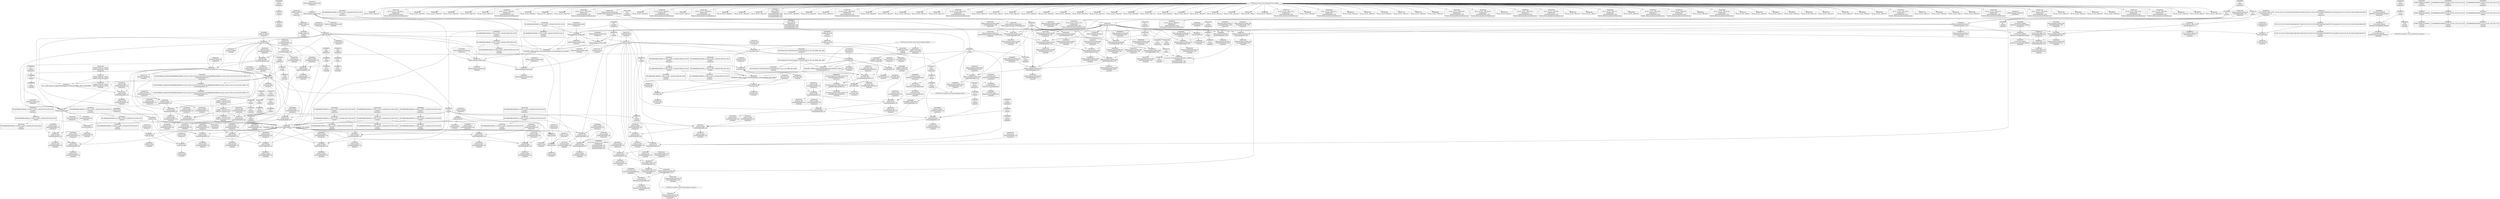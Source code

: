 digraph {
	CE0x46a6720 [shape=record,shape=Mrecord,label="{CE0x46a6720|i32_218|*Constant*|*SummSink*}"]
	CE0x46b3dc0 [shape=record,shape=Mrecord,label="{CE0x46b3dc0|get_current:_tmp3|*SummSource*}"]
	CE0x4668850 [shape=record,shape=Mrecord,label="{CE0x4668850|current_sid:_tmp15|security/selinux/hooks.c,218}"]
	CE0x4676c50 [shape=record,shape=Mrecord,label="{CE0x4676c50|80:_i32,_112:_i8*,_:_CRE_136,144_|*MultipleSource*|security/selinux/hooks.c,5186|Function::selinux_msg_queue_associate&Arg::msq::}"]
	CE0x466eca0 [shape=record,shape=Mrecord,label="{CE0x466eca0|selinux_msg_queue_associate:_bb|*SummSink*}"]
	CE0x46854b0 [shape=record,shape=Mrecord,label="{CE0x46854b0|get_current:_tmp}"]
	CE0x46a4090 [shape=record,shape=Mrecord,label="{CE0x46a4090|current_sid:_call4|security/selinux/hooks.c,218}"]
	CE0x46875a0 [shape=record,shape=Mrecord,label="{CE0x46875a0|current_sid:_tmp3|*SummSource*}"]
	CE0x464de30 [shape=record,shape=Mrecord,label="{CE0x464de30|avc_has_perm:_tsid|Function::avc_has_perm&Arg::tsid::|*SummSource*}"]
	CE0x469eac0 [shape=record,shape=Mrecord,label="{CE0x469eac0|get_current:_bb|*SummSink*}"]
	CE0x4666760 [shape=record,shape=Mrecord,label="{CE0x4666760|current_sid:_tmp7|security/selinux/hooks.c,218}"]
	CE0x46761c0 [shape=record,shape=Mrecord,label="{CE0x46761c0|80:_i32,_112:_i8*,_:_CRE_96,100_|*MultipleSource*|security/selinux/hooks.c,5186|Function::selinux_msg_queue_associate&Arg::msq::}"]
	CE0x4651a20 [shape=record,shape=Mrecord,label="{CE0x4651a20|selinux_msg_queue_associate:_bb|*SummSource*}"]
	CE0x46b3500 [shape=record,shape=Mrecord,label="{CE0x46b3500|i64*_getelementptr_inbounds_(_2_x_i64_,_2_x_i64_*___llvm_gcov_ctr98,_i64_0,_i64_1)|*Constant*|*SummSource*}"]
	CE0x469aa00 [shape=record,shape=Mrecord,label="{CE0x469aa00|i1_true|*Constant*}"]
	CE0x468a540 [shape=record,shape=Mrecord,label="{CE0x468a540|_call_void_mcount()_#3|*SummSource*}"]
	CE0x465d650 [shape=record,shape=Mrecord,label="{CE0x465d650|80:_i32,_112:_i8*,_:_CRE_43,44_}"]
	CE0x466e440 [shape=record,shape=Mrecord,label="{CE0x466e440|i64*_getelementptr_inbounds_(_2_x_i64_,_2_x_i64_*___llvm_gcov_ctr304,_i64_0,_i64_1)|*Constant*|*SummSink*}"]
	"CONST[source:0(mediator),value:0(static)][purpose:{operation}]"
	CE0x4686c50 [shape=record,shape=Mrecord,label="{CE0x4686c50|i64_3|*Constant*|*SummSource*}"]
	CE0x46989d0 [shape=record,shape=Mrecord,label="{CE0x46989d0|current_sid:_tmp10|security/selinux/hooks.c,218|*SummSink*}"]
	CE0x46580a0 [shape=record,shape=Mrecord,label="{CE0x46580a0|avc_has_perm:_tclass|Function::avc_has_perm&Arg::tclass::|*SummSink*}"]
	CE0x4662ee0 [shape=record,shape=Mrecord,label="{CE0x4662ee0|selinux_msg_queue_associate:_key|security/selinux/hooks.c,5189}"]
	CE0x4687f00 [shape=record,shape=Mrecord,label="{CE0x4687f00|i64*_getelementptr_inbounds_(_11_x_i64_,_11_x_i64_*___llvm_gcov_ctr125,_i64_0,_i64_1)|*Constant*}"]
	CE0x46a4210 [shape=record,shape=Mrecord,label="{CE0x46a4210|current_sid:_call4|security/selinux/hooks.c,218|*SummSource*}"]
	CE0x4664aa0 [shape=record,shape=Mrecord,label="{CE0x4664aa0|GLOBAL:___llvm_gcov_ctr125|Global_var:__llvm_gcov_ctr125|*SummSink*}"]
	CE0x46668e0 [shape=record,shape=Mrecord,label="{CE0x46668e0|current_sid:_tmp7|security/selinux/hooks.c,218|*SummSource*}"]
	CE0x465a0e0 [shape=record,shape=Mrecord,label="{CE0x465a0e0|i64*_getelementptr_inbounds_(_2_x_i64_,_2_x_i64_*___llvm_gcov_ctr304,_i64_0,_i64_1)|*Constant*}"]
	CE0x4678c60 [shape=record,shape=Mrecord,label="{CE0x4678c60|selinux_msg_queue_associate:_tmp|*SummSink*}"]
	CE0x466d830 [shape=record,shape=Mrecord,label="{CE0x466d830|_ret_%struct.task_struct*_%tmp4,_!dbg_!27714|./arch/x86/include/asm/current.h,14}"]
	CE0x46a1fb0 [shape=record,shape=Mrecord,label="{CE0x46a1fb0|get_current:_tmp4|./arch/x86/include/asm/current.h,14|*SummSink*}"]
	CE0x466fe00 [shape=record,shape=Mrecord,label="{CE0x466fe00|i32_1|*Constant*|*SummSource*}"]
	CE0x465e8c0 [shape=record,shape=Mrecord,label="{CE0x465e8c0|selinux_msg_queue_associate:_ad|security/selinux/hooks.c, 5183}"]
	CE0x46dca90 [shape=record,shape=Mrecord,label="{CE0x46dca90|_call_void_mcount()_#3|*SummSink*}"]
	CE0x46768c0 [shape=record,shape=Mrecord,label="{CE0x46768c0|80:_i32,_112:_i8*,_:_CRE_120,128_|*MultipleSource*|security/selinux/hooks.c,5186|Function::selinux_msg_queue_associate&Arg::msq::}"]
	CE0x46634c0 [shape=record,shape=Mrecord,label="{CE0x46634c0|i64_1|*Constant*}"]
	CE0x4671cc0 [shape=record,shape=Mrecord,label="{CE0x4671cc0|80:_i32,_112:_i8*,_:_CRE_5,6_}"]
	CE0x4662f50 [shape=record,shape=Mrecord,label="{CE0x4662f50|i32_3|*Constant*}"]
	CE0x465e790 [shape=record,shape=Mrecord,label="{CE0x465e790|80:_i32,_112:_i8*,_:_CRE_54,55_}"]
	CE0x46a8910 [shape=record,shape=Mrecord,label="{CE0x46a8910|GLOBAL:_lockdep_rcu_suspicious|*Constant*|*SummSource*}"]
	CE0x464ead0 [shape=record,shape=Mrecord,label="{CE0x464ead0|%struct.task_struct*_(%struct.task_struct**)*_asm_movq_%gs:$_1:P_,$0_,_r,im,_dirflag_,_fpsr_,_flags_|*SummSink*}"]
	CE0x4650c20 [shape=record,shape=Mrecord,label="{CE0x4650c20|i64_5|*Constant*|*SummSource*}"]
	CE0x5d0ef10 [shape=record,shape=Mrecord,label="{CE0x5d0ef10|80:_i32,_112:_i8*,_:_CRE_1,2_}"]
	CE0x465f910 [shape=record,shape=Mrecord,label="{CE0x465f910|80:_i32,_112:_i8*,_:_CRE_61,62_}"]
	CE0x4686940 [shape=record,shape=Mrecord,label="{CE0x4686940|i64_2|*Constant*}"]
	CE0x4661600 [shape=record,shape=Mrecord,label="{CE0x4661600|80:_i32,_112:_i8*,_:_CRE_13,14_}"]
	CE0x464e140 [shape=record,shape=Mrecord,label="{CE0x464e140|i16_27|*Constant*}"]
	CE0x46886b0 [shape=record,shape=Mrecord,label="{CE0x46886b0|current_sid:_tmp16|security/selinux/hooks.c,218|*SummSink*}"]
	CE0x467fa10 [shape=record,shape=Mrecord,label="{CE0x467fa10|i32_78|*Constant*|*SummSource*}"]
	CE0x4664fa0 [shape=record,shape=Mrecord,label="{CE0x4664fa0|selinux_msg_queue_associate:_tmp2}"]
	CE0x467adb0 [shape=record,shape=Mrecord,label="{CE0x467adb0|_call_void_mcount()_#3|*SummSource*}"]
	CE0x4687690 [shape=record,shape=Mrecord,label="{CE0x4687690|current_sid:_tmp3|*SummSink*}"]
	CE0x46a6de0 [shape=record,shape=Mrecord,label="{CE0x46a6de0|current_sid:_tmp19|security/selinux/hooks.c,218|*SummSource*}"]
	CE0x469c1b0 [shape=record,shape=Mrecord,label="{CE0x469c1b0|current_sid:_tmp21|security/selinux/hooks.c,218}"]
	CE0x466c2a0 [shape=record,shape=Mrecord,label="{CE0x466c2a0|selinux_msg_queue_associate:_tmp7|security/selinux/hooks.c,5191|*SummSource*}"]
	CE0x46a22b0 [shape=record,shape=Mrecord,label="{CE0x46a22b0|current_sid:_do.body|*SummSink*}"]
	CE0x4670030 [shape=record,shape=Mrecord,label="{CE0x4670030|80:_i32,_112:_i8*,_:_CRE_55,56_}"]
	CE0x4666380 [shape=record,shape=Mrecord,label="{CE0x4666380|current_sid:_tmp6|security/selinux/hooks.c,218|*SummSink*}"]
	CE0x4678430 [shape=record,shape=Mrecord,label="{CE0x4678430|selinux_msg_queue_associate:_call|security/selinux/hooks.c,5184|*SummSource*}"]
	CE0x4650730 [shape=record,shape=Mrecord,label="{CE0x4650730|current_sid:_tobool1|security/selinux/hooks.c,218|*SummSource*}"]
	CE0x5b668f0 [shape=record,shape=Mrecord,label="{CE0x5b668f0|selinux_msg_queue_associate:_tmp|*SummSource*}"]
	CE0x465aa30 [shape=record,shape=Mrecord,label="{CE0x465aa30|current_sid:_tmp10|security/selinux/hooks.c,218}"]
	CE0x4679420 [shape=record,shape=Mrecord,label="{CE0x4679420|i32_10|*Constant*}"]
	CE0x4688a60 [shape=record,shape=Mrecord,label="{CE0x4688a60|i8_1|*Constant*|*SummSource*}"]
	CE0x465e530 [shape=record,shape=Mrecord,label="{CE0x465e530|80:_i32,_112:_i8*,_:_CRE_52,53_}"]
	CE0x46845c0 [shape=record,shape=Mrecord,label="{CE0x46845c0|0:_i8,_:_GCMR_current_sid.__warned_internal_global_i8_0,_section_.data.unlikely_,_align_1:_elem_0:default:}"]
	CE0x4669c30 [shape=record,shape=Mrecord,label="{CE0x4669c30|_ret_i32_%retval.0,_!dbg_!27728|security/selinux/avc.c,775|*SummSource*}"]
	CE0x4654950 [shape=record,shape=Mrecord,label="{CE0x4654950|i32_3|*Constant*|*SummSink*}"]
	CE0x469e900 [shape=record,shape=Mrecord,label="{CE0x469e900|get_current:_bb}"]
	CE0x4681890 [shape=record,shape=Mrecord,label="{CE0x4681890|current_sid:_tobool|security/selinux/hooks.c,218}"]
	CE0x4657b30 [shape=record,shape=Mrecord,label="{CE0x4657b30|i8_4|*Constant*}"]
	CE0x46623f0 [shape=record,shape=Mrecord,label="{CE0x46623f0|selinux_msg_queue_associate:_q_perm1|security/selinux/hooks.c,5189|*SummSink*}"]
	CE0x469a7d0 [shape=record,shape=Mrecord,label="{CE0x469a7d0|current_sid:_tmp14|security/selinux/hooks.c,218|*SummSink*}"]
	CE0x46848d0 [shape=record,shape=Mrecord,label="{CE0x46848d0|current_sid:_tmp8|security/selinux/hooks.c,218|*SummSink*}"]
	CE0x46a10c0 [shape=record,shape=Mrecord,label="{CE0x46a10c0|current_sid:_tmp22|security/selinux/hooks.c,218}"]
	CE0x465f820 [shape=record,shape=Mrecord,label="{CE0x465f820|80:_i32,_112:_i8*,_:_CRE_60,61_}"]
	CE0x465b870 [shape=record,shape=Mrecord,label="{CE0x465b870|current_sid:_land.lhs.true2|*SummSource*}"]
	CE0x467a1b0 [shape=record,shape=Mrecord,label="{CE0x467a1b0|current_sid:_tmp5|security/selinux/hooks.c,218|*SummSource*}"]
	CE0x46553b0 [shape=record,shape=Mrecord,label="{CE0x46553b0|avc_has_perm:_entry|*SummSource*}"]
	CE0x46a0650 [shape=record,shape=Mrecord,label="{CE0x46a0650|i32_22|*Constant*}"]
	CE0x46697a0 [shape=record,shape=Mrecord,label="{CE0x46697a0|avc_has_perm:_auditdata|Function::avc_has_perm&Arg::auditdata::}"]
	CE0x4652ab0 [shape=record,shape=Mrecord,label="{CE0x4652ab0|selinux_msg_queue_associate:_entry|*SummSink*}"]
	"CONST[source:0(mediator),value:2(dynamic)][purpose:{subject}]"
	CE0x4669e10 [shape=record,shape=Mrecord,label="{CE0x4669e10|_ret_i32_%retval.0,_!dbg_!27728|security/selinux/avc.c,775|*SummSink*}"]
	CE0x465e2d0 [shape=record,shape=Mrecord,label="{CE0x465e2d0|80:_i32,_112:_i8*,_:_CRE_50,51_}"]
	CE0x4676a70 [shape=record,shape=Mrecord,label="{CE0x4676a70|80:_i32,_112:_i8*,_:_CRE_128,136_|*MultipleSource*|security/selinux/hooks.c,5186|Function::selinux_msg_queue_associate&Arg::msq::}"]
	CE0x465a6c0 [shape=record,shape=Mrecord,label="{CE0x465a6c0|current_sid:_tmp9|security/selinux/hooks.c,218|*SummSource*}"]
	CE0x4664970 [shape=record,shape=Mrecord,label="{CE0x4664970|GLOBAL:___llvm_gcov_ctr125|Global_var:__llvm_gcov_ctr125|*SummSource*}"]
	CE0x46791c0 [shape=record,shape=Mrecord,label="{CE0x46791c0|80:_i32,_112:_i8*,_:_CRE_70,71_}"]
	CE0x4663530 [shape=record,shape=Mrecord,label="{CE0x4663530|current_sid:_tmp1}"]
	CE0x46da550 [shape=record,shape=Mrecord,label="{CE0x46da550|COLLAPSED:_GCMRE___llvm_gcov_ctr98_internal_global_2_x_i64_zeroinitializer:_elem_0:default:}"]
	CE0x46540a0 [shape=record,shape=Mrecord,label="{CE0x46540a0|80:_i32,_112:_i8*,_:_CRE_35,36_}"]
	CE0x466ab60 [shape=record,shape=Mrecord,label="{CE0x466ab60|selinux_msg_queue_associate:_u|security/selinux/hooks.c,5189|*SummSink*}"]
	CE0x46555a0 [shape=record,shape=Mrecord,label="{CE0x46555a0|avc_has_perm:_entry|*SummSink*}"]
	CE0x4657ba0 [shape=record,shape=Mrecord,label="{CE0x4657ba0|i8_4|*Constant*|*SummSource*}"]
	CE0x65d39a0 [shape=record,shape=Mrecord,label="{CE0x65d39a0|80:_i32,_112:_i8*,_:_CRE_2,3_}"]
	CE0x46991a0 [shape=record,shape=Mrecord,label="{CE0x46991a0|current_sid:_tmp12|security/selinux/hooks.c,218|*SummSource*}"]
	CE0x4662530 [shape=record,shape=Mrecord,label="{CE0x4662530|selinux_msg_queue_associate:_key|security/selinux/hooks.c,5189|*SummSource*}"]
	CE0x46630c0 [shape=record,shape=Mrecord,label="{CE0x46630c0|_ret_i32_%tmp24,_!dbg_!27742|security/selinux/hooks.c,220}"]
	CE0x4679090 [shape=record,shape=Mrecord,label="{CE0x4679090|80:_i32,_112:_i8*,_:_CRE_69,70_}"]
	CE0x469e180 [shape=record,shape=Mrecord,label="{CE0x469e180|i64*_getelementptr_inbounds_(_2_x_i64_,_2_x_i64_*___llvm_gcov_ctr98,_i64_0,_i64_0)|*Constant*}"]
	CE0x4667db0 [shape=record,shape=Mrecord,label="{CE0x4667db0|COLLAPSED:_GCMRE___llvm_gcov_ctr304_internal_global_2_x_i64_zeroinitializer:_elem_0:default:}"]
	CE0x4686f00 [shape=record,shape=Mrecord,label="{CE0x4686f00|current_sid:_tmp4|security/selinux/hooks.c,218|*SummSink*}"]
	CE0x4662ab0 [shape=record,shape=Mrecord,label="{CE0x4662ab0|selinux_msg_queue_associate:_sid2|security/selinux/hooks.c,5191|*SummSink*}"]
	CE0x4673540 [shape=record,shape=Mrecord,label="{CE0x4673540|80:_i32,_112:_i8*,_:_CRE_216,224_|*MultipleSource*|security/selinux/hooks.c,5186|Function::selinux_msg_queue_associate&Arg::msq::}"]
	CE0x46547d0 [shape=record,shape=Mrecord,label="{CE0x46547d0|i32_3|*Constant*|*SummSource*}"]
	CE0x4673180 [shape=record,shape=Mrecord,label="{CE0x4673180|80:_i32,_112:_i8*,_:_CRE_200,208_|*MultipleSource*|security/selinux/hooks.c,5186|Function::selinux_msg_queue_associate&Arg::msq::}"]
	CE0x4673810 [shape=record,shape=Mrecord,label="{CE0x4673810|i32_10|*Constant*|*SummSink*}"]
	CE0x4664cf0 [shape=record,shape=Mrecord,label="{CE0x4664cf0|i64_0|*Constant*|*SummSource*}"]
	CE0x46a8260 [shape=record,shape=Mrecord,label="{CE0x46a8260|current_sid:_tmp20|security/selinux/hooks.c,218|*SummSink*}"]
	CE0x46a1850 [shape=record,shape=Mrecord,label="{CE0x46a1850|GLOBAL:_current_task|Global_var:current_task|*SummSource*}"]
	CE0x4663f20 [shape=record,shape=Mrecord,label="{CE0x4663f20|80:_i32,_112:_i8*,_:_CRE_80,84_|*MultipleSource*|security/selinux/hooks.c,5186|Function::selinux_msg_queue_associate&Arg::msq::}"]
	CE0x464dfa0 [shape=record,shape=Mrecord,label="{CE0x464dfa0|avc_has_perm:_tsid|Function::avc_has_perm&Arg::tsid::|*SummSink*}"]
	CE0x465abb0 [shape=record,shape=Mrecord,label="{CE0x465abb0|current_sid:_tmp10|security/selinux/hooks.c,218|*SummSource*}"]
	CE0x4697b10 [shape=record,shape=Mrecord,label="{CE0x4697b10|i64*_getelementptr_inbounds_(_11_x_i64_,_11_x_i64_*___llvm_gcov_ctr125,_i64_0,_i64_6)|*Constant*|*SummSource*}"]
	CE0x46721d0 [shape=record,shape=Mrecord,label="{CE0x46721d0|80:_i32,_112:_i8*,_:_CRE_14,15_}"]
	CE0x4681690 [shape=record,shape=Mrecord,label="{CE0x4681690|current_sid:_call|security/selinux/hooks.c,218|*SummSink*}"]
	CE0x464e3e0 [shape=record,shape=Mrecord,label="{CE0x464e3e0|i16_27|*Constant*|*SummSink*}"]
	CE0x4666e60 [shape=record,shape=Mrecord,label="{CE0x4666e60|80:_i32,_112:_i8*,_:_CRE_24,25_}"]
	CE0x5a34240 [shape=record,shape=Mrecord,label="{CE0x5a34240|selinux_msg_queue_associate:_q_perm|security/selinux/hooks.c,5186|*SummSink*}"]
	CE0x4686010 [shape=record,shape=Mrecord,label="{CE0x4686010|current_sid:_tmp2}"]
	CE0x465a3b0 [shape=record,shape=Mrecord,label="{CE0x465a3b0|i64_4|*Constant*}"]
	CE0x466af10 [shape=record,shape=Mrecord,label="{CE0x466af10|selinux_msg_queue_associate:_ipc_id|security/selinux/hooks.c,5189}"]
	CE0x469acf0 [shape=record,shape=Mrecord,label="{CE0x469acf0|i1_true|*Constant*|*SummSink*}"]
	CE0x4688540 [shape=record,shape=Mrecord,label="{CE0x4688540|current_sid:_tmp16|security/selinux/hooks.c,218|*SummSource*}"]
	CE0x46a7940 [shape=record,shape=Mrecord,label="{CE0x46a7940|i64*_getelementptr_inbounds_(_11_x_i64_,_11_x_i64_*___llvm_gcov_ctr125,_i64_0,_i64_10)|*Constant*|*SummSource*}"]
	CE0x4679780 [shape=record,shape=Mrecord,label="{CE0x4679780|GLOBAL:_get_current|*Constant*}"]
	CE0x46693d0 [shape=record,shape=Mrecord,label="{CE0x46693d0|avc_has_perm:_requested|Function::avc_has_perm&Arg::requested::}"]
	CE0x4678e30 [shape=record,shape=Mrecord,label="{CE0x4678e30|80:_i32,_112:_i8*,_:_CRE_67,68_}"]
	CE0x4687500 [shape=record,shape=Mrecord,label="{CE0x4687500|current_sid:_tmp3}"]
	CE0x466fc50 [shape=record,shape=Mrecord,label="{CE0x466fc50|selinux_msg_queue_associate:_tmp3|*SummSink*}"]
	CE0x469e9e0 [shape=record,shape=Mrecord,label="{CE0x469e9e0|get_current:_bb|*SummSource*}"]
	CE0x46dc7e0 [shape=record,shape=Mrecord,label="{CE0x46dc7e0|get_current:_tmp4|./arch/x86/include/asm/current.h,14|*SummSource*}"]
	CE0x465a2b0 [shape=record,shape=Mrecord,label="{CE0x465a2b0|i64*_getelementptr_inbounds_(_11_x_i64_,_11_x_i64_*___llvm_gcov_ctr125,_i64_0,_i64_6)|*Constant*|*SummSink*}"]
	CE0x465e960 [shape=record,shape=Mrecord,label="{CE0x465e960|i32_1|*Constant*}"]
	CE0x4686d30 [shape=record,shape=Mrecord,label="{CE0x4686d30|current_sid:_tmp4|security/selinux/hooks.c,218}"]
	CE0x46a09b0 [shape=record,shape=Mrecord,label="{CE0x46a09b0|i32_22|*Constant*|*SummSink*}"]
	CE0x465fa40 [shape=record,shape=Mrecord,label="{CE0x465fa40|80:_i32,_112:_i8*,_:_CRE_62,63_}"]
	CE0x4672c20 [shape=record,shape=Mrecord,label="{CE0x4672c20|80:_i32,_112:_i8*,_:_CRE_176,184_|*MultipleSource*|security/selinux/hooks.c,5186|Function::selinux_msg_queue_associate&Arg::msq::}"]
	CE0x469e470 [shape=record,shape=Mrecord,label="{CE0x469e470|current_sid:_tmp24|security/selinux/hooks.c,220}"]
	CE0x466b6f0 [shape=record,shape=Mrecord,label="{CE0x466b6f0|selinux_msg_queue_associate:_sid2|security/selinux/hooks.c,5191|*SummSource*}"]
	CE0x4656310 [shape=record,shape=Mrecord,label="{CE0x4656310|selinux_msg_queue_associate:_type|security/selinux/hooks.c,5188}"]
	CE0x465b330 [shape=record,shape=Mrecord,label="{CE0x465b330|current_sid:_tmp|*SummSource*}"]
	CE0x4664490 [shape=record,shape=Mrecord,label="{CE0x4664490|80:_i32,_112:_i8*,_:_CRE_92,96_|*MultipleSource*|security/selinux/hooks.c,5186|Function::selinux_msg_queue_associate&Arg::msq::}"]
	CE0x46708b0 [shape=record,shape=Mrecord,label="{CE0x46708b0|selinux_msg_queue_associate:_call|security/selinux/hooks.c,5184}"]
	CE0x63255e0 [shape=record,shape=Mrecord,label="{CE0x63255e0|selinux_msg_queue_associate:_tmp2|*SummSink*}"]
	CE0x4660c70 [shape=record,shape=Mrecord,label="{CE0x4660c70|80:_i32,_112:_i8*,_:_CRE_27,28_}"]
	CE0x467f9a0 [shape=record,shape=Mrecord,label="{CE0x467f9a0|i32_78|*Constant*|*SummSink*}"]
	CE0x4686a70 [shape=record,shape=Mrecord,label="{CE0x4686a70|i64_2|*Constant*|*SummSource*}"]
	CE0x46a1d20 [shape=record,shape=Mrecord,label="{CE0x46a1d20|current_sid:_land.lhs.true|*SummSource*}"]
	CE0x467f800 [shape=record,shape=Mrecord,label="{CE0x467f800|i32_78|*Constant*}"]
	CE0x469e6f0 [shape=record,shape=Mrecord,label="{CE0x469e6f0|current_sid:_tmp24|security/selinux/hooks.c,220|*SummSink*}"]
	CE0x465f4e0 [shape=record,shape=Mrecord,label="{CE0x465f4e0|selinux_msg_queue_associate:_tmp1|*SummSink*}"]
	CE0x464da80 [shape=record,shape=Mrecord,label="{CE0x464da80|selinux_msg_queue_associate:_call3|security/selinux/hooks.c,5191|*SummSource*}"]
	CE0x3f51020 [shape=record,shape=Mrecord,label="{CE0x3f51020|80:_i32,_112:_i8*,_:_CRE_8,9_}"]
	CE0x46613e0 [shape=record,shape=Mrecord,label="{CE0x46613e0|get_current:_tmp1|*SummSource*}"]
	CE0x464ea60 [shape=record,shape=Mrecord,label="{CE0x464ea60|%struct.task_struct*_(%struct.task_struct**)*_asm_movq_%gs:$_1:P_,$0_,_r,im,_dirflag_,_fpsr_,_flags_|*SummSource*}"]
	CE0x465b770 [shape=record,shape=Mrecord,label="{CE0x465b770|current_sid:_land.lhs.true2}"]
	CE0x4688e80 [shape=record,shape=Mrecord,label="{CE0x4688e80|_call_void_lockdep_rcu_suspicious(i8*_getelementptr_inbounds_(_25_x_i8_,_25_x_i8_*_.str3,_i32_0,_i32_0),_i32_218,_i8*_getelementptr_inbounds_(_45_x_i8_,_45_x_i8_*_.str12,_i32_0,_i32_0))_#10,_!dbg_!27727|security/selinux/hooks.c,218}"]
	CE0x469a660 [shape=record,shape=Mrecord,label="{CE0x469a660|current_sid:_tmp14|security/selinux/hooks.c,218|*SummSource*}"]
	"CONST[source:1(input),value:2(dynamic)][purpose:{object}]"
	CE0x46856a0 [shape=record,shape=Mrecord,label="{CE0x46856a0|0:_i32,_4:_i32,_8:_i32,_12:_i32,_:_CMRE_4,8_|*MultipleSource*|security/selinux/hooks.c,218|security/selinux/hooks.c,218|security/selinux/hooks.c,220}"]
	CE0x46a0f40 [shape=record,shape=Mrecord,label="{CE0x46a0f40|COLLAPSED:_CMRE:_elem_0::|security/selinux/hooks.c,218}"]
	CE0x4658370 [shape=record,shape=Mrecord,label="{CE0x4658370|i32_64|*Constant*}"]
	CE0x46a2320 [shape=record,shape=Mrecord,label="{CE0x46a2320|i64*_getelementptr_inbounds_(_11_x_i64_,_11_x_i64_*___llvm_gcov_ctr125,_i64_0,_i64_0)|*Constant*|*SummSink*}"]
	CE0x464dd00 [shape=record,shape=Mrecord,label="{CE0x464dd00|avc_has_perm:_tsid|Function::avc_has_perm&Arg::tsid::}"]
	CE0x465c330 [shape=record,shape=Mrecord,label="{CE0x465c330|i64*_getelementptr_inbounds_(_11_x_i64_,_11_x_i64_*___llvm_gcov_ctr125,_i64_0,_i64_0)|*Constant*|*SummSource*}"]
	CE0x467ad40 [shape=record,shape=Mrecord,label="{CE0x467ad40|_call_void_mcount()_#3}"]
	CE0x4661ce0 [shape=record,shape=Mrecord,label="{CE0x4661ce0|get_current:_tmp1}"]
	CE0x46a0c20 [shape=record,shape=Mrecord,label="{CE0x46a0c20|current_sid:_security|security/selinux/hooks.c,218|*SummSink*}"]
	CE0x465ae50 [shape=record,shape=Mrecord,label="{CE0x465ae50|80:_i32,_112:_i8*,_:_CRE_37,38_}"]
	CE0x4698050 [shape=record,shape=Mrecord,label="{CE0x4698050|current_sid:_tmp13|security/selinux/hooks.c,218|*SummSource*}"]
	CE0x465d3f0 [shape=record,shape=Mrecord,label="{CE0x465d3f0|80:_i32,_112:_i8*,_:_CRE_41,42_}"]
	CE0x4677390 [shape=record,shape=Mrecord,label="{CE0x4677390|80:_i32,_112:_i8*,_:_CRE_168,172_|*MultipleSource*|security/selinux/hooks.c,5186|Function::selinux_msg_queue_associate&Arg::msq::}"]
	CE0x466a3c0 [shape=record,shape=Mrecord,label="{CE0x466a3c0|_ret_i32_%call3,_!dbg_!27729|security/selinux/hooks.c,5191|*SummSink*}"]
	CE0x469cc30 [shape=record,shape=Mrecord,label="{CE0x469cc30|i32_1|*Constant*}"]
	CE0x4658900 [shape=record,shape=Mrecord,label="{CE0x4658900|selinux_msg_queue_associate:_tmp4|security/selinux/hooks.c,5186|*SummSink*}"]
	CE0x4698c10 [shape=record,shape=Mrecord,label="{CE0x4698c10|current_sid:_tmp11|security/selinux/hooks.c,218}"]
	CE0x4676670 [shape=record,shape=Mrecord,label="{CE0x4676670|80:_i32,_112:_i8*,_:_CRE_112,120_|*MultipleSource*|security/selinux/hooks.c,5186|Function::selinux_msg_queue_associate&Arg::msq::}"]
	CE0x46785c0 [shape=record,shape=Mrecord,label="{CE0x46785c0|i32_0|*Constant*}"]
	CE0x4697fe0 [shape=record,shape=Mrecord,label="{CE0x4697fe0|current_sid:_tmp13|security/selinux/hooks.c,218}"]
	CE0x46b3e80 [shape=record,shape=Mrecord,label="{CE0x46b3e80|get_current:_tmp3|*SummSink*}"]
	CE0x465c5b0 [shape=record,shape=Mrecord,label="{CE0x465c5b0|current_sid:_tmp}"]
	CE0x4661fc0 [shape=record,shape=Mrecord,label="{CE0x4661fc0|i64*_getelementptr_inbounds_(_2_x_i64_,_2_x_i64_*___llvm_gcov_ctr304,_i64_0,_i64_0)|*Constant*}"]
	CE0x46660f0 [shape=record,shape=Mrecord,label="{CE0x46660f0|current_sid:_tmp6|security/selinux/hooks.c,218}"]
	CE0x46704f0 [shape=record,shape=Mrecord,label="{CE0x46704f0|80:_i32,_112:_i8*,_:_CRE_59,60_}"]
	CE0x4655060 [shape=record,shape=Mrecord,label="{CE0x4655060|selinux_msg_queue_associate:_call3|security/selinux/hooks.c,5191|*SummSink*}"]
	CE0x464e270 [shape=record,shape=Mrecord,label="{CE0x464e270|i16_27|*Constant*|*SummSource*}"]
	CE0x4660d60 [shape=record,shape=Mrecord,label="{CE0x4660d60|80:_i32,_112:_i8*,_:_CRE_28,29_}"]
	CE0x4653e80 [shape=record,shape=Mrecord,label="{CE0x4653e80|80:_i32,_112:_i8*,_:_CRE_33,34_}"]
	CE0x4670290 [shape=record,shape=Mrecord,label="{CE0x4670290|80:_i32,_112:_i8*,_:_CRE_57,58_}"]
	CE0x46792f0 [shape=record,shape=Mrecord,label="{CE0x46792f0|80:_i32,_112:_i8*,_:_CRE_71,72_}"]
	CE0x469c2e0 [shape=record,shape=Mrecord,label="{CE0x469c2e0|current_sid:_tmp21|security/selinux/hooks.c,218|*SummSource*}"]
	CE0x46622f0 [shape=record,shape=Mrecord,label="{CE0x46622f0|i8_4|*Constant*|*SummSink*}"]
	CE0x4680360 [shape=record,shape=Mrecord,label="{CE0x4680360|i8*_getelementptr_inbounds_(_45_x_i8_,_45_x_i8_*_.str12,_i32_0,_i32_0)|*Constant*}"]
	CE0x469af90 [shape=record,shape=Mrecord,label="{CE0x469af90|i64*_getelementptr_inbounds_(_11_x_i64_,_11_x_i64_*___llvm_gcov_ctr125,_i64_0,_i64_8)|*Constant*|*SummSource*}"]
	CE0x4654e60 [shape=record,shape=Mrecord,label="{CE0x4654e60|selinux_msg_queue_associate:_tmp6|security/selinux/hooks.c,5189|*SummSource*}"]
	CE0x4697990 [shape=record,shape=Mrecord,label="{CE0x4697990|i64*_getelementptr_inbounds_(_11_x_i64_,_11_x_i64_*___llvm_gcov_ctr125,_i64_0,_i64_6)|*Constant*}"]
	CE0x4118490 [shape=record,shape=Mrecord,label="{CE0x4118490|i32_0|*Constant*|*SummSink*}"]
	CE0x465f550 [shape=record,shape=Mrecord,label="{CE0x465f550|selinux_msg_queue_associate:_tmp1|*SummSource*}"]
	CE0x46a7df0 [shape=record,shape=Mrecord,label="{CE0x46a7df0|current_sid:_tmp20|security/selinux/hooks.c,218|*SummSource*}"]
	CE0x4664070 [shape=record,shape=Mrecord,label="{CE0x4664070|80:_i32,_112:_i8*,_:_CRE_84,88_|*MultipleSource*|security/selinux/hooks.c,5186|Function::selinux_msg_queue_associate&Arg::msq::}"]
	CE0x4653ca0 [shape=record,shape=Mrecord,label="{CE0x4653ca0|80:_i32,_112:_i8*,_:_CRE_66,67_}"]
	CE0x466c040 [shape=record,shape=Mrecord,label="{CE0x466c040|selinux_msg_queue_associate:_tmp7|security/selinux/hooks.c,5191}"]
	CE0x46505f0 [shape=record,shape=Mrecord,label="{CE0x46505f0|current_sid:_tobool1|security/selinux/hooks.c,218}"]
	CE0x46729d0 [shape=record,shape=Mrecord,label="{CE0x46729d0|selinux_msg_queue_associate:_msq|Function::selinux_msg_queue_associate&Arg::msq::|*SummSource*}"]
	CE0x4655e70 [shape=record,shape=Mrecord,label="{CE0x4655e70|selinux_msg_queue_associate:_tmp5|security/selinux/hooks.c,5186|*SummSink*}"]
	CE0x465a590 [shape=record,shape=Mrecord,label="{CE0x465a590|current_sid:_tmp9|security/selinux/hooks.c,218}"]
	CE0x4666cd0 [shape=record,shape=Mrecord,label="{CE0x4666cd0|80:_i32,_112:_i8*,_:_CRE_22,23_}"]
	CE0x4666f50 [shape=record,shape=Mrecord,label="{CE0x4666f50|80:_i32,_112:_i8*,_:_CRE_25,26_}"]
	CE0x4676df0 [shape=record,shape=Mrecord,label="{CE0x4676df0|80:_i32,_112:_i8*,_:_CRE_144,152_|*MultipleSource*|security/selinux/hooks.c,5186|Function::selinux_msg_queue_associate&Arg::msq::}"]
	CE0x46b3400 [shape=record,shape=Mrecord,label="{CE0x46b3400|i64*_getelementptr_inbounds_(_2_x_i64_,_2_x_i64_*___llvm_gcov_ctr98,_i64_0,_i64_1)|*Constant*}"]
	CE0x46798b0 [shape=record,shape=Mrecord,label="{CE0x46798b0|GLOBAL:_get_current|*Constant*|*SummSource*}"]
	CE0x46a6f80 [shape=record,shape=Mrecord,label="{CE0x46a6f80|current_sid:_tmp18|security/selinux/hooks.c,218}"]
	CE0x464d840 [shape=record,shape=Mrecord,label="{CE0x464d840|selinux_msg_queue_associate:_call3|security/selinux/hooks.c,5191}"]
	CE0x4675400 [shape=record,shape=Mrecord,label="{CE0x4675400|selinux_msg_queue_associate:_ad|security/selinux/hooks.c, 5183|*SummSource*}"]
	CE0x4686be0 [shape=record,shape=Mrecord,label="{CE0x4686be0|i64_3|*Constant*}"]
	CE0x46a89a0 [shape=record,shape=Mrecord,label="{CE0x46a89a0|GLOBAL:_lockdep_rcu_suspicious|*Constant*|*SummSink*}"]
	CE0x466bec0 [shape=record,shape=Mrecord,label="{CE0x466bec0|4:_i32,_:_CRE_4,8_|*MultipleSource*|security/selinux/hooks.c,5186|security/selinux/hooks.c,5186|security/selinux/hooks.c,5191}"]
	CE0x46868d0 [shape=record,shape=Mrecord,label="{CE0x46868d0|i64_5|*Constant*|*SummSink*}"]
	CE0x4658450 [shape=record,shape=Mrecord,label="{CE0x4658450|i32_64|*Constant*|*SummSource*}"]
	CE0x4661870 [shape=record,shape=Mrecord,label="{CE0x4661870|i64*_getelementptr_inbounds_(_2_x_i64_,_2_x_i64_*___llvm_gcov_ctr98,_i64_0,_i64_1)|*Constant*|*SummSink*}"]
	CE0x4669730 [shape=record,shape=Mrecord,label="{CE0x4669730|_ret_i32_%call3,_!dbg_!27729|security/selinux/hooks.c,5191}"]
	CE0x4683ca0 [shape=record,shape=Mrecord,label="{CE0x4683ca0|current_sid:_if.then}"]
	CE0x467fba0 [shape=record,shape=Mrecord,label="{CE0x467fba0|current_sid:_sid|security/selinux/hooks.c,220|*SummSink*}"]
	CE0x4661bc0 [shape=record,shape=Mrecord,label="{CE0x4661bc0|i64*_getelementptr_inbounds_(_2_x_i64_,_2_x_i64_*___llvm_gcov_ctr304,_i64_0,_i64_0)|*Constant*|*SummSource*}"]
	CE0x4664e60 [shape=record,shape=Mrecord,label="{CE0x4664e60|i64_0|*Constant*|*SummSink*}"]
	CE0x4660740 [shape=record,shape=Mrecord,label="{CE0x4660740|80:_i32,_112:_i8*,_:_CRE_48,49_}"]
	"CONST[source:0(mediator),value:2(dynamic)][purpose:{object}]"
	CE0x4671920 [shape=record,shape=Mrecord,label="{CE0x4671920|current_sid:_do.end|*SummSource*}"]
	CE0x4663270 [shape=record,shape=Mrecord,label="{CE0x4663270|_ret_i32_%tmp24,_!dbg_!27742|security/selinux/hooks.c,220|*SummSink*}"]
	CE0x46642f0 [shape=record,shape=Mrecord,label="{CE0x46642f0|80:_i32,_112:_i8*,_:_CRE_88,92_|*MultipleSource*|security/selinux/hooks.c,5186|Function::selinux_msg_queue_associate&Arg::msq::}"]
	CE0x469ab80 [shape=record,shape=Mrecord,label="{CE0x469ab80|i1_true|*Constant*|*SummSource*}"]
	CE0x4666220 [shape=record,shape=Mrecord,label="{CE0x4666220|current_sid:_tmp6|security/selinux/hooks.c,218|*SummSource*}"]
	CE0x467a3d0 [shape=record,shape=Mrecord,label="{CE0x467a3d0|GLOBAL:_current_sid.__warned|Global_var:current_sid.__warned|*SummSource*}"]
	CE0x4679a80 [shape=record,shape=Mrecord,label="{CE0x4679a80|GLOBAL:_get_current|*Constant*|*SummSink*}"]
	CE0x46c6490 [shape=record,shape=Mrecord,label="{CE0x46c6490|i64*_getelementptr_inbounds_(_2_x_i64_,_2_x_i64_*___llvm_gcov_ctr98,_i64_0,_i64_0)|*Constant*|*SummSink*}"]
	CE0x46a63e0 [shape=record,shape=Mrecord,label="{CE0x46a63e0|i32_218|*Constant*}"]
	CE0x4686e30 [shape=record,shape=Mrecord,label="{CE0x4686e30|current_sid:_tmp4|security/selinux/hooks.c,218|*SummSource*}"]
	CE0x46787b0 [shape=record,shape=Mrecord,label="{CE0x46787b0|current_sid:_tmp2|*SummSource*}"]
	CE0x467fb30 [shape=record,shape=Mrecord,label="{CE0x467fb30|current_sid:_cred|security/selinux/hooks.c,218}"]
	CE0x46a1ae0 [shape=record,shape=Mrecord,label="{CE0x46a1ae0|current_sid:_if.end|*SummSink*}"]
	CE0x5a342b0 [shape=record,shape=Mrecord,label="{CE0x5a342b0|80:_i32,_112:_i8*,_:_CRE_3,4_}"]
	CE0x4664be0 [shape=record,shape=Mrecord,label="{CE0x4664be0|i64_0|*Constant*}"]
	CE0x467a500 [shape=record,shape=Mrecord,label="{CE0x467a500|GLOBAL:_current_sid.__warned|Global_var:current_sid.__warned|*SummSink*}"]
	CE0x46733a0 [shape=record,shape=Mrecord,label="{CE0x46733a0|80:_i32,_112:_i8*,_:_CRE_208,216_|*MultipleSource*|security/selinux/hooks.c,5186|Function::selinux_msg_queue_associate&Arg::msq::}"]
	CE0x46604e0 [shape=record,shape=Mrecord,label="{CE0x46604e0|80:_i32,_112:_i8*,_:_CRE_46,47_}"]
	CE0x4672900 [shape=record,shape=Mrecord,label="{CE0x4672900|selinux_msg_queue_associate:_msq|Function::selinux_msg_queue_associate&Arg::msq::}"]
	CE0x46dc9f0 [shape=record,shape=Mrecord,label="{CE0x46dc9f0|_call_void_mcount()_#3|*SummSource*}"]
	CE0x464e9d0 [shape=record,shape=Mrecord,label="{CE0x464e9d0|%struct.task_struct*_(%struct.task_struct**)*_asm_movq_%gs:$_1:P_,$0_,_r,im,_dirflag_,_fpsr_,_flags_}"]
	CE0x465d780 [shape=record,shape=Mrecord,label="{CE0x465d780|80:_i32,_112:_i8*,_:_CRE_44,45_}"]
	CE0x465a790 [shape=record,shape=Mrecord,label="{CE0x465a790|current_sid:_tmp9|security/selinux/hooks.c,218|*SummSink*}"]
	CE0x46b8670 [shape=record,shape=Mrecord,label="{CE0x46b8670|get_current:_tmp2}"]
	CE0x465b930 [shape=record,shape=Mrecord,label="{CE0x465b930|current_sid:_land.lhs.true2|*SummSink*}"]
	CE0x4661c70 [shape=record,shape=Mrecord,label="{CE0x4661c70|i64_1|*Constant*}"]
	CE0x467b1d0 [shape=record,shape=Mrecord,label="{CE0x467b1d0|current_sid:_call|security/selinux/hooks.c,218|*SummSource*}"]
	CE0x4662460 [shape=record,shape=Mrecord,label="{CE0x4662460|selinux_msg_queue_associate:_q_perm1|security/selinux/hooks.c,5189}"]
	CE0x464edd0 [shape=record,shape=Mrecord,label="{CE0x464edd0|avc_has_perm:_ssid|Function::avc_has_perm&Arg::ssid::|*SummSource*}"]
	CE0x4680ae0 [shape=record,shape=Mrecord,label="{CE0x4680ae0|current_sid:_tmp17|security/selinux/hooks.c,218}"]
	CE0x46847d0 [shape=record,shape=Mrecord,label="{CE0x46847d0|current_sid:_tmp8|security/selinux/hooks.c,218|*SummSource*}"]
	CE0x464d540 [shape=record,shape=Mrecord,label="{CE0x464d540|0:_i8,_8:_i32,_24:_%struct.selinux_audit_data*,_:_SCMRE_0,1_|*MultipleSource*|security/selinux/hooks.c, 5183|security/selinux/hooks.c,5188}"]
	CE0x4698eb0 [shape=record,shape=Mrecord,label="{CE0x4698eb0|current_sid:_tmp11|security/selinux/hooks.c,218|*SummSink*}"]
	CE0x4672310 [shape=record,shape=Mrecord,label="{CE0x4672310|80:_i32,_112:_i8*,_:_CRE_15,16_}"]
	CE0x469c6c0 [shape=record,shape=Mrecord,label="{CE0x469c6c0|current_sid:_tmp23|security/selinux/hooks.c,218}"]
	CE0x466bc70 [shape=record,shape=Mrecord,label="{CE0x466bc70|4:_i32,_:_CRE_0,2_|*MultipleSource*|security/selinux/hooks.c,5186|security/selinux/hooks.c,5186|security/selinux/hooks.c,5191}"]
	CE0x4688bd0 [shape=record,shape=Mrecord,label="{CE0x4688bd0|i8_1|*Constant*|*SummSink*}"]
	CE0x46627b0 [shape=record,shape=Mrecord,label="{CE0x46627b0|selinux_msg_queue_associate:_q_perm1|security/selinux/hooks.c,5189|*SummSource*}"]
	CE0x4699310 [shape=record,shape=Mrecord,label="{CE0x4699310|current_sid:_tmp12|security/selinux/hooks.c,218|*SummSink*}"]
	CE0x46691b0 [shape=record,shape=Mrecord,label="{CE0x46691b0|_ret_i32_%retval.0,_!dbg_!27728|security/selinux/avc.c,775}"]
	CE0x467fca0 [shape=record,shape=Mrecord,label="{CE0x467fca0|current_sid:_cred|security/selinux/hooks.c,218|*SummSource*}"]
	CE0x469e560 [shape=record,shape=Mrecord,label="{CE0x469e560|current_sid:_tmp24|security/selinux/hooks.c,220|*SummSource*}"]
	CE0x4660150 [shape=record,shape=Mrecord,label="{CE0x4660150|current_sid:_entry|*SummSource*}"]
	CE0x465a420 [shape=record,shape=Mrecord,label="{CE0x465a420|i64_4|*Constant*|*SummSource*}"]
	CE0x465f7b0 [shape=record,shape=Mrecord,label="{CE0x465f7b0|i64_1|*Constant*}"]
	CE0x46a7c50 [shape=record,shape=Mrecord,label="{CE0x46a7c50|current_sid:_tmp20|security/selinux/hooks.c,218}"]
	CE0x464ee90 [shape=record,shape=Mrecord,label="{CE0x464ee90|avc_has_perm:_ssid|Function::avc_has_perm&Arg::ssid::|*SummSink*}"]
	CE0x465bf80 [shape=record,shape=Mrecord,label="{CE0x465bf80|GLOBAL:_current_task|Global_var:current_task|*SummSink*}"]
	CE0x466ec30 [shape=record,shape=Mrecord,label="{CE0x466ec30|i64*_getelementptr_inbounds_(_2_x_i64_,_2_x_i64_*___llvm_gcov_ctr304,_i64_0,_i64_0)|*Constant*|*SummSink*}"]
	CE0x4674430 [shape=record,shape=Mrecord,label="{CE0x4674430|GLOBAL:_current_sid|*Constant*}"]
	CE0x4673a20 [shape=record,shape=Mrecord,label="{CE0x4673a20|selinux_msg_queue_associate:_security|security/selinux/hooks.c,5186}"]
	CE0x46a0780 [shape=record,shape=Mrecord,label="{CE0x46a0780|i32_22|*Constant*|*SummSource*}"]
	CE0x4660870 [shape=record,shape=Mrecord,label="{CE0x4660870|80:_i32,_112:_i8*,_:_CRE_49,50_}"]
	CE0x46b7fd0 [shape=record,shape=Mrecord,label="{CE0x46b7fd0|get_current:_tmp|*SummSource*}"]
	CE0x46da1c0 [shape=record,shape=Mrecord,label="{CE0x46da1c0|i64*_getelementptr_inbounds_(_2_x_i64_,_2_x_i64_*___llvm_gcov_ctr98,_i64_0,_i64_0)|*Constant*|*SummSource*}"]
	CE0x46784a0 [shape=record,shape=Mrecord,label="{CE0x46784a0|selinux_msg_queue_associate:_call|security/selinux/hooks.c,5184|*SummSink*}"]
	CE0x46a8c70 [shape=record,shape=Mrecord,label="{CE0x46a8c70|i8*_getelementptr_inbounds_(_25_x_i8_,_25_x_i8_*_.str3,_i32_0,_i32_0)|*Constant*|*SummSink*}"]
	CE0x46a0300 [shape=record,shape=Mrecord,label="{CE0x46a0300|get_current:_tmp4|./arch/x86/include/asm/current.h,14}"]
	CE0x4699ce0 [shape=record,shape=Mrecord,label="{CE0x4699ce0|current_sid:_if.end}"]
	CE0x4685ca0 [shape=record,shape=Mrecord,label="{CE0x4685ca0|i64*_getelementptr_inbounds_(_11_x_i64_,_11_x_i64_*___llvm_gcov_ctr125,_i64_0,_i64_1)|*Constant*|*SummSink*}"]
	CE0x46a76f0 [shape=record,shape=Mrecord,label="{CE0x46a76f0|i64*_getelementptr_inbounds_(_11_x_i64_,_11_x_i64_*___llvm_gcov_ctr125,_i64_0,_i64_10)|*Constant*}"]
	CE0x465c270 [shape=record,shape=Mrecord,label="{CE0x465c270|i64*_getelementptr_inbounds_(_11_x_i64_,_11_x_i64_*___llvm_gcov_ctr125,_i64_0,_i64_0)|*Constant*}"]
	CE0x46736e0 [shape=record,shape=Mrecord,label="{CE0x46736e0|i32_10|*Constant*|*SummSource*}"]
	CE0x467a110 [shape=record,shape=Mrecord,label="{CE0x467a110|current_sid:_tmp5|security/selinux/hooks.c,218}"]
	CE0x4688f60 [shape=record,shape=Mrecord,label="{CE0x4688f60|_call_void_lockdep_rcu_suspicious(i8*_getelementptr_inbounds_(_25_x_i8_,_25_x_i8_*_.str3,_i32_0,_i32_0),_i32_218,_i8*_getelementptr_inbounds_(_45_x_i8_,_45_x_i8_*_.str12,_i32_0,_i32_0))_#10,_!dbg_!27727|security/selinux/hooks.c,218|*SummSink*}"]
	CE0x46598c0 [shape=record,shape=Mrecord,label="{CE0x46598c0|80:_i32,_112:_i8*,_:_CRE_18,19_}"]
	CE0x464e720 [shape=record,shape=Mrecord,label="{CE0x464e720|i32_(i32,_i32,_i16,_i32,_%struct.common_audit_data*)*_bitcast_(i32_(i32,_i32,_i16,_i32,_%struct.common_audit_data.495*)*_avc_has_perm_to_i32_(i32,_i32,_i16,_i32,_%struct.common_audit_data*)*)|*Constant*|*SummSource*}"]
	CE0x4687d20 [shape=record,shape=Mrecord,label="{CE0x4687d20|current_sid:_tmp1|*SummSink*}"]
	CE0x4662b20 [shape=record,shape=Mrecord,label="{CE0x4662b20|selinux_msg_queue_associate:_tmp6|security/selinux/hooks.c,5189}"]
	CE0x4666a10 [shape=record,shape=Mrecord,label="{CE0x4666a10|current_sid:_tmp7|security/selinux/hooks.c,218|*SummSink*}"]
	CE0x465d520 [shape=record,shape=Mrecord,label="{CE0x465d520|80:_i32,_112:_i8*,_:_CRE_42,43_}"]
	CE0x4683da0 [shape=record,shape=Mrecord,label="{CE0x4683da0|current_sid:_if.then|*SummSource*}"]
	CE0x46585c0 [shape=record,shape=Mrecord,label="{CE0x46585c0|i32_64|*Constant*|*SummSink*}"]
	CE0x46a0140 [shape=record,shape=Mrecord,label="{CE0x46a0140|get_current:_tmp2|*SummSource*}"]
	CE0x466fef0 [shape=record,shape=Mrecord,label="{CE0x466fef0|i32_1|*Constant*|*SummSink*}"]
	CE0x46850e0 [shape=record,shape=Mrecord,label="{CE0x46850e0|current_sid:_sid|security/selinux/hooks.c,220}"]
	CE0x46771b0 [shape=record,shape=Mrecord,label="{CE0x46771b0|80:_i32,_112:_i8*,_:_CRE_160,168_|*MultipleSource*|security/selinux/hooks.c,5186|Function::selinux_msg_queue_associate&Arg::msq::}"]
	CE0x46a86c0 [shape=record,shape=Mrecord,label="{CE0x46a86c0|GLOBAL:_lockdep_rcu_suspicious|*Constant*}"]
	CE0x4678f60 [shape=record,shape=Mrecord,label="{CE0x4678f60|80:_i32,_112:_i8*,_:_CRE_68,69_}"]
	CE0x46637c0 [shape=record,shape=Mrecord,label="{CE0x46637c0|current_sid:_tmp1|*SummSource*}"]
	CE0x465f740 [shape=record,shape=Mrecord,label="{CE0x465f740|i64_1|*Constant*|*SummSink*}"]
	CE0x46a8aa0 [shape=record,shape=Mrecord,label="{CE0x46a8aa0|i8*_getelementptr_inbounds_(_25_x_i8_,_25_x_i8_*_.str3,_i32_0,_i32_0)|*Constant*}"]
	CE0x466d790 [shape=record,shape=Mrecord,label="{CE0x466d790|_ret_%struct.task_struct*_%tmp4,_!dbg_!27714|./arch/x86/include/asm/current.h,14|*SummSource*}"]
	CE0x4653f70 [shape=record,shape=Mrecord,label="{CE0x4653f70|80:_i32,_112:_i8*,_:_CRE_34,35_}"]
	CE0x46a1a10 [shape=record,shape=Mrecord,label="{CE0x46a1a10|current_sid:_if.end|*SummSource*}"]
	CE0x4655c30 [shape=record,shape=Mrecord,label="{CE0x4655c30|selinux_msg_queue_associate:_tmp5|security/selinux/hooks.c,5186|*SummSource*}"]
	CE0x469c3c0 [shape=record,shape=Mrecord,label="{CE0x469c3c0|current_sid:_tmp22|security/selinux/hooks.c,218|*SummSource*}"]
	CE0x46980c0 [shape=record,shape=Mrecord,label="{CE0x46980c0|current_sid:_tmp13|security/selinux/hooks.c,218|*SummSink*}"]
	CE0x46595a0 [shape=record,shape=Mrecord,label="{CE0x46595a0|i32_0|*Constant*}"]
	CE0x464e8c0 [shape=record,shape=Mrecord,label="{CE0x464e8c0|GLOBAL:_current_task|Global_var:current_task}"]
	CE0x46599b0 [shape=record,shape=Mrecord,label="{CE0x46599b0|80:_i32,_112:_i8*,_:_CRE_19,20_}"]
	CE0x4672400 [shape=record,shape=Mrecord,label="{CE0x4672400|80:_i32,_112:_i8*,_:_CRE_16,17_}"]
	CE0x46724f0 [shape=record,shape=Mrecord,label="{CE0x46724f0|80:_i32,_112:_i8*,_:_CRE_17,18_}"]
	CE0x4676fd0 [shape=record,shape=Mrecord,label="{CE0x4676fd0|80:_i32,_112:_i8*,_:_CRE_152,160_|*MultipleSource*|security/selinux/hooks.c,5186|Function::selinux_msg_queue_associate&Arg::msq::}"]
	CE0x467a860 [shape=record,shape=Mrecord,label="{CE0x467a860|current_sid:_tmp8|security/selinux/hooks.c,218}"]
	CE0x4666d70 [shape=record,shape=Mrecord,label="{CE0x4666d70|80:_i32,_112:_i8*,_:_CRE_23,24_}"]
	CE0x464ed30 [shape=record,shape=Mrecord,label="{CE0x464ed30|avc_has_perm:_ssid|Function::avc_has_perm&Arg::ssid::}"]
	CE0x4686b50 [shape=record,shape=Mrecord,label="{CE0x4686b50|i64_2|*Constant*|*SummSink*}"]
	CE0x465f6d0 [shape=record,shape=Mrecord,label="{CE0x465f6d0|i64_1|*Constant*|*SummSource*}"]
	CE0x46564c0 [shape=record,shape=Mrecord,label="{CE0x46564c0|selinux_msg_queue_associate:_type|security/selinux/hooks.c,5188|*SummSource*}"]
	CE0x466b570 [shape=record,shape=Mrecord,label="{CE0x466b570|selinux_msg_queue_associate:_sid2|security/selinux/hooks.c,5191}"]
	CE0x4686cc0 [shape=record,shape=Mrecord,label="{CE0x4686cc0|i64_3|*Constant*|*SummSink*}"]
	CE0x4671c20 [shape=record,shape=Mrecord,label="{CE0x4671c20|80:_i32,_112:_i8*,_:_CRE_4,5_}"]
	CE0x46808e0 [shape=record,shape=Mrecord,label="{CE0x46808e0|i64*_getelementptr_inbounds_(_11_x_i64_,_11_x_i64_*___llvm_gcov_ctr125,_i64_0,_i64_9)|*Constant*|*SummSource*}"]
	CE0x4698d40 [shape=record,shape=Mrecord,label="{CE0x4698d40|current_sid:_tmp11|security/selinux/hooks.c,218|*SummSource*}"]
	CE0x46982d0 [shape=record,shape=Mrecord,label="{CE0x46982d0|i64*_getelementptr_inbounds_(_11_x_i64_,_11_x_i64_*___llvm_gcov_ctr125,_i64_0,_i64_8)|*Constant*|*SummSink*}"]
	CE0x4699a80 [shape=record,shape=Mrecord,label="{CE0x4699a80|current_sid:_bb|*SummSource*}"]
	CE0x4669360 [shape=record,shape=Mrecord,label="{CE0x4669360|avc_has_perm:_requested|Function::avc_has_perm&Arg::requested::|*SummSink*}"]
	CE0x4687fa0 [shape=record,shape=Mrecord,label="{CE0x4687fa0|i64*_getelementptr_inbounds_(_11_x_i64_,_11_x_i64_*___llvm_gcov_ctr125,_i64_0,_i64_1)|*Constant*|*SummSource*}"]
	CE0x4667040 [shape=record,shape=Mrecord,label="{CE0x4667040|80:_i32,_112:_i8*,_:_CRE_26,27_}"]
	CE0x465fca0 [shape=record,shape=Mrecord,label="{CE0x465fca0|80:_i32,_112:_i8*,_:_CRE_64,65_}"]
	CE0x4671a30 [shape=record,shape=Mrecord,label="{CE0x4671a30|current_sid:_do.end|*SummSink*}"]
	CE0x469aed0 [shape=record,shape=Mrecord,label="{CE0x469aed0|i64*_getelementptr_inbounds_(_11_x_i64_,_11_x_i64_*___llvm_gcov_ctr125,_i64_0,_i64_8)|*Constant*}"]
	CE0x465fb70 [shape=record,shape=Mrecord,label="{CE0x465fb70|80:_i32,_112:_i8*,_:_CRE_63,64_}"]
	CE0x46a0480 [shape=record,shape=Mrecord,label="{CE0x46a0480|current_sid:_tmp21|security/selinux/hooks.c,218|*SummSink*}"]
	CE0x46688c0 [shape=record,shape=Mrecord,label="{CE0x46688c0|current_sid:_tmp15|security/selinux/hooks.c,218|*SummSource*}"]
	CE0x4674ad0 [shape=record,shape=Mrecord,label="{CE0x4674ad0|selinux_msg_queue_associate:_msq|Function::selinux_msg_queue_associate&Arg::msq::|*SummSink*}"]
	CE0x4680a70 [shape=record,shape=Mrecord,label="{CE0x4680a70|i64*_getelementptr_inbounds_(_11_x_i64_,_11_x_i64_*___llvm_gcov_ctr125,_i64_0,_i64_9)|*Constant*|*SummSink*}"]
	CE0x4651930 [shape=record,shape=Mrecord,label="{CE0x4651930|selinux_msg_queue_associate:_bb}"]
	CE0x46603e0 [shape=record,shape=Mrecord,label="{CE0x46603e0|80:_i32,_112:_i8*,_:_CRE_45,46_}"]
	CE0x46a7060 [shape=record,shape=Mrecord,label="{CE0x46a7060|current_sid:_tmp18|security/selinux/hooks.c,218|*SummSource*}"]
	CE0x46a71d0 [shape=record,shape=Mrecord,label="{CE0x46a71d0|current_sid:_tmp18|security/selinux/hooks.c,218|*SummSink*}"]
	CE0x46851d0 [shape=record,shape=Mrecord,label="{CE0x46851d0|current_sid:_sid|security/selinux/hooks.c,220|*SummSource*}"]
	CE0x4671710 [shape=record,shape=Mrecord,label="{CE0x4671710|current_sid:_land.lhs.true|*SummSink*}"]
	CE0x465b0b0 [shape=record,shape=Mrecord,label="{CE0x465b0b0|80:_i32,_112:_i8*,_:_CRE_39,40_}"]
	CE0x466d5d0 [shape=record,shape=Mrecord,label="{CE0x466d5d0|get_current:_entry|*SummSink*}"]
	CE0x4664670 [shape=record,shape=Mrecord,label="{CE0x4664670|i64*_getelementptr_inbounds_(_2_x_i64_,_2_x_i64_*___llvm_gcov_ctr304,_i64_0,_i64_1)|*Constant*|*SummSource*}"]
	CE0x467fd40 [shape=record,shape=Mrecord,label="{CE0x467fd40|current_sid:_cred|security/selinux/hooks.c,218|*SummSink*}"]
	CE0x4678a30 [shape=record,shape=Mrecord,label="{CE0x4678a30|current_sid:_call|security/selinux/hooks.c,218}"]
	CE0x5a34180 [shape=record,shape=Mrecord,label="{CE0x5a34180|selinux_msg_queue_associate:_q_perm|security/selinux/hooks.c,5186|*SummSource*}"]
	CE0x4653d90 [shape=record,shape=Mrecord,label="{CE0x4653d90|80:_i32,_112:_i8*,_:_CRE_32,33_}"]
	CE0x4680030 [shape=record,shape=Mrecord,label="{CE0x4680030|COLLAPSED:_GCMRE_current_task_external_global_%struct.task_struct*:_elem_0::|security/selinux/hooks.c,218}"]
	CE0x4654f60 [shape=record,shape=Mrecord,label="{CE0x4654f60|selinux_msg_queue_associate:_tmp6|security/selinux/hooks.c,5189|*SummSink*}"]
	CE0x465b2c0 [shape=record,shape=Mrecord,label="{CE0x465b2c0|COLLAPSED:_GCMRE___llvm_gcov_ctr125_internal_global_11_x_i64_zeroinitializer:_elem_0:default:}"]
	CE0x46587a0 [shape=record,shape=Mrecord,label="{CE0x46587a0|selinux_msg_queue_associate:_tmp4|security/selinux/hooks.c,5186}"]
	CE0x4665010 [shape=record,shape=Mrecord,label="{CE0x4665010|selinux_msg_queue_associate:_tmp2|*SummSource*}"]
	CE0x465e660 [shape=record,shape=Mrecord,label="{CE0x465e660|80:_i32,_112:_i8*,_:_CRE_53,54_}"]
	CE0x46a01b0 [shape=record,shape=Mrecord,label="{CE0x46a01b0|get_current:_tmp2|*SummSink*}"]
	CE0x4678820 [shape=record,shape=Mrecord,label="{CE0x4678820|current_sid:_tmp2|*SummSink*}"]
	CE0x46739b0 [shape=record,shape=Mrecord,label="{CE0x46739b0|selinux_msg_queue_associate:_security|security/selinux/hooks.c,5186|*SummSource*}"]
	CE0x466a140 [shape=record,shape=Mrecord,label="{CE0x466a140|_ret_i32_%call3,_!dbg_!27729|security/selinux/hooks.c,5191|*SummSource*}"]
	CE0x4657c10 [shape=record,shape=Mrecord,label="{CE0x4657c10|selinux_msg_queue_associate:_security|security/selinux/hooks.c,5186|*SummSink*}"]
	CE0x46803d0 [shape=record,shape=Mrecord,label="{CE0x46803d0|i8*_getelementptr_inbounds_(_45_x_i8_,_45_x_i8_*_.str12,_i32_0,_i32_0)|*Constant*|*SummSource*}"]
	CE0x465fdd0 [shape=record,shape=Mrecord,label="{CE0x465fdd0|80:_i32,_112:_i8*,_:_CRE_65,66_}"]
	CE0x466d940 [shape=record,shape=Mrecord,label="{CE0x466d940|_ret_%struct.task_struct*_%tmp4,_!dbg_!27714|./arch/x86/include/asm/current.h,14|*SummSink*}"]
	CE0x46984a0 [shape=record,shape=Mrecord,label="{CE0x46984a0|current_sid:_tmp14|security/selinux/hooks.c,218}"]
	CE0x4699020 [shape=record,shape=Mrecord,label="{CE0x4699020|current_sid:_tmp12|security/selinux/hooks.c,218}"]
	CE0x4652020 [shape=record,shape=Mrecord,label="{CE0x4652020|selinux_msg_queue_associate:_entry}"]
	CE0x465f470 [shape=record,shape=Mrecord,label="{CE0x465f470|selinux_msg_queue_associate:_tmp1}"]
	CE0x46a6b50 [shape=record,shape=Mrecord,label="{CE0x46a6b50|current_sid:_tmp17|security/selinux/hooks.c,218|*SummSink*}"]
	CE0x4668fb0 [shape=record,shape=Mrecord,label="{CE0x4668fb0|i32_(i32,_i32,_i16,_i32,_%struct.common_audit_data*)*_bitcast_(i32_(i32,_i32,_i16,_i32,_%struct.common_audit_data.495*)*_avc_has_perm_to_i32_(i32,_i32,_i16,_i32,_%struct.common_audit_data*)*)|*Constant*|*SummSink*}"]
	CE0x466a820 [shape=record,shape=Mrecord,label="{CE0x466a820|selinux_msg_queue_associate:_u|security/selinux/hooks.c,5189}"]
	CE0x4668df0 [shape=record,shape=Mrecord,label="{CE0x4668df0|current_sid:_tmp16|security/selinux/hooks.c,218}"]
	CE0x4658810 [shape=record,shape=Mrecord,label="{CE0x4658810|selinux_msg_queue_associate:_tmp4|security/selinux/hooks.c,5186|*SummSource*}"]
	CE0x46a7a60 [shape=record,shape=Mrecord,label="{CE0x46a7a60|current_sid:_tmp19|security/selinux/hooks.c,218|*SummSink*}"]
	CE0x4118670 [shape=record,shape=Mrecord,label="{CE0x4118670|selinux_msg_queue_associate:_q_perm|security/selinux/hooks.c,5186}"]
	CE0x46a79f0 [shape=record,shape=Mrecord,label="{CE0x46a79f0|i64*_getelementptr_inbounds_(_11_x_i64_,_11_x_i64_*___llvm_gcov_ctr125,_i64_0,_i64_10)|*Constant*|*SummSink*}"]
	CE0x468a600 [shape=record,shape=Mrecord,label="{CE0x468a600|_call_void_mcount()_#3|*SummSink*}"]
	CE0x46b3c90 [shape=record,shape=Mrecord,label="{CE0x46b3c90|get_current:_tmp3}"]
	CE0x46665d0 [shape=record,shape=Mrecord,label="{CE0x46665d0|80:_i32,_112:_i8*,_:_CRE_11,12_}"]
	CE0x4650af0 [shape=record,shape=Mrecord,label="{CE0x4650af0|i64_5|*Constant*}"]
	CE0x46a6ae0 [shape=record,shape=Mrecord,label="{CE0x46a6ae0|current_sid:_tmp17|security/selinux/hooks.c,218|*SummSource*}"]
	CE0x465d2f0 [shape=record,shape=Mrecord,label="{CE0x465d2f0|80:_i32,_112:_i8*,_:_CRE_40,41_}"]
	CE0x46545c0 [shape=record,shape=Mrecord,label="{CE0x46545c0|selinux_msg_queue_associate:_entry|*SummSource*}"]
	CE0x466b0d0 [shape=record,shape=Mrecord,label="{CE0x466b0d0|selinux_msg_queue_associate:_ipc_id|security/selinux/hooks.c,5189|*SummSource*}"]
	CE0x467aea0 [shape=record,shape=Mrecord,label="{CE0x467aea0|_call_void_mcount()_#3|*SummSink*}"]
	CE0x469c4c0 [shape=record,shape=Mrecord,label="{CE0x469c4c0|current_sid:_tmp22|security/selinux/hooks.c,218|*SummSink*}"]
	CE0x4671850 [shape=record,shape=Mrecord,label="{CE0x4671850|current_sid:_do.end}"]
	CE0x4679b30 [shape=record,shape=Mrecord,label="{CE0x4679b30|get_current:_entry}"]
	CE0x46698f0 [shape=record,shape=Mrecord,label="{CE0x46698f0|avc_has_perm:_auditdata|Function::avc_has_perm&Arg::auditdata::|*SummSource*}"]
	CE0x466eb30 [shape=record,shape=Mrecord,label="{CE0x466eb30|80:_i32,_112:_i8*,_:_CRE_7,8_}"]
	CE0x465a4f0 [shape=record,shape=Mrecord,label="{CE0x465a4f0|i64_4|*Constant*|*SummSink*}"]
	CE0x46a0b80 [shape=record,shape=Mrecord,label="{CE0x46a0b80|current_sid:_security|security/selinux/hooks.c,218|*SummSource*}"]
	CE0x467a250 [shape=record,shape=Mrecord,label="{CE0x467a250|GLOBAL:_current_sid.__warned|Global_var:current_sid.__warned}"]
	CE0x464e5f0 [shape=record,shape=Mrecord,label="{CE0x464e5f0|i32_(i32,_i32,_i16,_i32,_%struct.common_audit_data*)*_bitcast_(i32_(i32,_i32,_i16,_i32,_%struct.common_audit_data.495*)*_avc_has_perm_to_i32_(i32,_i32,_i16,_i32,_%struct.common_audit_data*)*)|*Constant*}"]
	CE0x465af80 [shape=record,shape=Mrecord,label="{CE0x465af80|80:_i32,_112:_i8*,_:_CRE_38,39_}"]
	CE0x465e400 [shape=record,shape=Mrecord,label="{CE0x465e400|80:_i32,_112:_i8*,_:_CRE_51,52_}"]
	CE0x466b250 [shape=record,shape=Mrecord,label="{CE0x466b250|selinux_msg_queue_associate:_ipc_id|security/selinux/hooks.c,5189|*SummSink*}"]
	CE0x4663180 [shape=record,shape=Mrecord,label="{CE0x4663180|_ret_i32_%tmp24,_!dbg_!27742|security/selinux/hooks.c,220|*SummSource*}"]
	CE0x4659b90 [shape=record,shape=Mrecord,label="{CE0x4659b90|80:_i32,_112:_i8*,_:_CRE_21,22_}"]
	CE0x4674590 [shape=record,shape=Mrecord,label="{CE0x4674590|GLOBAL:_current_sid|*Constant*|*SummSource*}"]
	CE0x4658000 [shape=record,shape=Mrecord,label="{CE0x4658000|avc_has_perm:_tclass|Function::avc_has_perm&Arg::tclass::|*SummSource*}"]
	CE0x466a9e0 [shape=record,shape=Mrecord,label="{CE0x466a9e0|selinux_msg_queue_associate:_u|security/selinux/hooks.c,5189|*SummSource*}"]
	CE0x5a34320 [shape=record,shape=Mrecord,label="{CE0x5a34320|80:_i32,_112:_i8*,_:_CRE_0,1_}"]
	CE0x4650860 [shape=record,shape=Mrecord,label="{CE0x4650860|current_sid:_tobool1|security/selinux/hooks.c,218|*SummSink*}"]
	CE0x4669f90 [shape=record,shape=Mrecord,label="{CE0x4669f90|current_sid:_do.body|*SummSource*}"]
	CE0x4664710 [shape=record,shape=Mrecord,label="{CE0x4664710|selinux_msg_queue_associate:_ad|security/selinux/hooks.c, 5183|*SummSink*}"]
	CE0x4683e10 [shape=record,shape=Mrecord,label="{CE0x4683e10|current_sid:_if.then|*SummSink*}"]
	CE0x46628e0 [shape=record,shape=Mrecord,label="{CE0x46628e0|selinux_msg_queue_associate:_key|security/selinux/hooks.c,5189|*SummSink*}"]
	CE0x4665430 [shape=record,shape=Mrecord,label="{CE0x4665430|current_sid:_do.body}"]
	CE0x4681960 [shape=record,shape=Mrecord,label="{CE0x4681960|current_sid:_tobool|security/selinux/hooks.c,218|*SummSource*}"]
	CE0x4659aa0 [shape=record,shape=Mrecord,label="{CE0x4659aa0|80:_i32,_112:_i8*,_:_CRE_20,21_}"]
	CE0x46888e0 [shape=record,shape=Mrecord,label="{CE0x46888e0|i8_1|*Constant*}"]
	"CONST[source:2(external),value:2(dynamic)][purpose:{subject}]"
	CE0x4677570 [shape=record,shape=Mrecord,label="{CE0x4677570|80:_i32,_112:_i8*,_:_CRE_172,176_|*MultipleSource*|security/selinux/hooks.c,5186|Function::selinux_msg_queue_associate&Arg::msq::}"]
	CE0x4680440 [shape=record,shape=Mrecord,label="{CE0x4680440|i8*_getelementptr_inbounds_(_45_x_i8_,_45_x_i8_*_.str12,_i32_0,_i32_0)|*Constant*|*SummSink*}"]
	CE0x4660e50 [shape=record,shape=Mrecord,label="{CE0x4660e50|80:_i32,_112:_i8*,_:_CRE_29,30_}"]
	CE0x46764d0 [shape=record,shape=Mrecord,label="{CE0x46764d0|80:_i32,_112:_i8*,_:_CRE_104,112_|*MultipleSource*|security/selinux/hooks.c,5186|Function::selinux_msg_queue_associate&Arg::msq::}"]
	CE0x46a1c20 [shape=record,shape=Mrecord,label="{CE0x46a1c20|current_sid:_land.lhs.true}"]
	CE0x4660610 [shape=record,shape=Mrecord,label="{CE0x4660610|80:_i32,_112:_i8*,_:_CRE_47,48_}"]
	CE0x4670160 [shape=record,shape=Mrecord,label="{CE0x4670160|80:_i32,_112:_i8*,_:_CRE_56,57_}"]
	CE0x46601c0 [shape=record,shape=Mrecord,label="{CE0x46601c0|current_sid:_entry|*SummSink*}"]
	CE0x465ad50 [shape=record,shape=Mrecord,label="{CE0x465ad50|80:_i32,_112:_i8*,_:_CRE_36,37_}"]
	CE0x46a8b60 [shape=record,shape=Mrecord,label="{CE0x46a8b60|i8*_getelementptr_inbounds_(_25_x_i8_,_25_x_i8_*_.str3,_i32_0,_i32_0)|*Constant*|*SummSource*}"]
	CE0x4665c50 [shape=record,shape=Mrecord,label="{CE0x4665c50|current_sid:_tmp5|security/selinux/hooks.c,218|*SummSink*}"]
	CE0x46794e0 [shape=record,shape=Mrecord,label="{CE0x46794e0|current_sid:_call4|security/selinux/hooks.c,218|*SummSink*}"]
	CE0x4671b20 [shape=record,shape=Mrecord,label="{CE0x4671b20|80:_i32,_112:_i8*,_:_CRE_10,11_}"]
	CE0x469ca10 [shape=record,shape=Mrecord,label="{CE0x469ca10|current_sid:_tmp23|security/selinux/hooks.c,218|*SummSink*}"]
	CE0x466c450 [shape=record,shape=Mrecord,label="{CE0x466c450|selinux_msg_queue_associate:_tmp7|security/selinux/hooks.c,5191|*SummSink*}"]
	CE0x466fb70 [shape=record,shape=Mrecord,label="{CE0x466fb70|selinux_msg_queue_associate:_tmp3}"]
	CE0x4118500 [shape=record,shape=Mrecord,label="{CE0x4118500|i32_0|*Constant*|*SummSource*}"]
	CE0x46a0ac0 [shape=record,shape=Mrecord,label="{CE0x46a0ac0|current_sid:_security|security/selinux/hooks.c,218}"]
	CE0x4661800 [shape=record,shape=Mrecord,label="{CE0x4661800|get_current:_tmp|*SummSink*}"]
	CE0x4657f90 [shape=record,shape=Mrecord,label="{CE0x4657f90|avc_has_perm:_tclass|Function::avc_has_perm&Arg::tclass::}"]
	CE0x46694a0 [shape=record,shape=Mrecord,label="{CE0x46694a0|avc_has_perm:_requested|Function::avc_has_perm&Arg::requested::|*SummSource*}"]
	CE0x4679c40 [shape=record,shape=Mrecord,label="{CE0x4679c40|get_current:_entry|*SummSource*}"]
	CE0x4661770 [shape=record,shape=Mrecord,label="{CE0x4661770|selinux_msg_queue_associate:_tmp}"]
	CE0x46703c0 [shape=record,shape=Mrecord,label="{CE0x46703c0|80:_i32,_112:_i8*,_:_CRE_58,59_}"]
	CE0x46a6580 [shape=record,shape=Mrecord,label="{CE0x46a6580|i32_218|*Constant*|*SummSource*}"]
	CE0x465ffb0 [shape=record,shape=Mrecord,label="{CE0x465ffb0|GLOBAL:_current_sid|*Constant*|*SummSink*}"]
	CE0x4669a70 [shape=record,shape=Mrecord,label="{CE0x4669a70|avc_has_perm:_auditdata|Function::avc_has_perm&Arg::auditdata::|*SummSink*}"]
	CE0x4699a10 [shape=record,shape=Mrecord,label="{CE0x4699a10|current_sid:_bb}"]
	CE0x4673880 [shape=record,shape=Mrecord,label="{CE0x4673880|selinux_msg_queue_associate:_type|security/selinux/hooks.c,5188|*SummSink*}"]
	CE0x466bc00 [shape=record,shape=Mrecord,label="{CE0x466bc00|avc_has_perm:_entry}"]
	CE0x4666490 [shape=record,shape=Mrecord,label="{CE0x4666490|80:_i32,_112:_i8*,_:_CRE_31,32_}"]
	CE0x4688ef0 [shape=record,shape=Mrecord,label="{CE0x4688ef0|_call_void_lockdep_rcu_suspicious(i8*_getelementptr_inbounds_(_25_x_i8_,_25_x_i8_*_.str3,_i32_0,_i32_0),_i32_218,_i8*_getelementptr_inbounds_(_45_x_i8_,_45_x_i8_*_.str12,_i32_0,_i32_0))_#10,_!dbg_!27727|security/selinux/hooks.c,218|*SummSource*}"]
	CE0x4672e00 [shape=record,shape=Mrecord,label="{CE0x4672e00|80:_i32,_112:_i8*,_:_CRE_184,192_|*MultipleSource*|security/selinux/hooks.c,5186|Function::selinux_msg_queue_associate&Arg::msq::}"]
	CE0x46dc8f0 [shape=record,shape=Mrecord,label="{CE0x46dc8f0|_call_void_mcount()_#3}"]
	CE0x4672fe0 [shape=record,shape=Mrecord,label="{CE0x4672fe0|80:_i32,_112:_i8*,_:_CRE_192,200_|*MultipleSource*|security/selinux/hooks.c,5186|Function::selinux_msg_queue_associate&Arg::msq::}"]
	CE0x3f510e0 [shape=record,shape=Mrecord,label="{CE0x3f510e0|80:_i32,_112:_i8*,_:_CRE_9,10_}"]
	CE0x46a7400 [shape=record,shape=Mrecord,label="{CE0x46a7400|current_sid:_tmp19|security/selinux/hooks.c,218}"]
	CE0x4668930 [shape=record,shape=Mrecord,label="{CE0x4668930|current_sid:_tmp15|security/selinux/hooks.c,218|*SummSink*}"]
	CE0x469c840 [shape=record,shape=Mrecord,label="{CE0x469c840|current_sid:_tmp23|security/selinux/hooks.c,218|*SummSource*}"]
	CE0x468a450 [shape=record,shape=Mrecord,label="{CE0x468a450|_call_void_mcount()_#3}"]
	CE0x4680710 [shape=record,shape=Mrecord,label="{CE0x4680710|i64*_getelementptr_inbounds_(_11_x_i64_,_11_x_i64_*___llvm_gcov_ctr125,_i64_0,_i64_9)|*Constant*}"]
	CE0x46600b0 [shape=record,shape=Mrecord,label="{CE0x46600b0|current_sid:_entry}"]
	CE0x4676330 [shape=record,shape=Mrecord,label="{CE0x4676330|80:_i32,_112:_i8*,_:_CRE_100,102_|*MultipleSource*|security/selinux/hooks.c,5186|Function::selinux_msg_queue_associate&Arg::msq::}"]
	CE0x4659370 [shape=record,shape=Mrecord,label="{CE0x4659370|current_sid:_tobool|security/selinux/hooks.c,218|*SummSink*}"]
	CE0x46647f0 [shape=record,shape=Mrecord,label="{CE0x46647f0|GLOBAL:___llvm_gcov_ctr125|Global_var:__llvm_gcov_ctr125}"]
	CE0x4678d00 [shape=record,shape=Mrecord,label="{CE0x4678d00|80:_i32,_112:_i8*,_:_CRE_76,80_|*MultipleSource*|security/selinux/hooks.c,5186|Function::selinux_msg_queue_associate&Arg::msq::}"]
	CE0x4661540 [shape=record,shape=Mrecord,label="{CE0x4661540|80:_i32,_112:_i8*,_:_CRE_12,13_}"]
	CE0x466ea40 [shape=record,shape=Mrecord,label="{CE0x466ea40|80:_i32,_112:_i8*,_:_CRE_6,7_}"]
	CE0x46559e0 [shape=record,shape=Mrecord,label="{CE0x46559e0|selinux_msg_queue_associate:_tmp5|security/selinux/hooks.c,5186}"]
	CE0x466fbe0 [shape=record,shape=Mrecord,label="{CE0x466fbe0|selinux_msg_queue_associate:_tmp3|*SummSource*}"]
	CE0x465ee30 [shape=record,shape=Mrecord,label="{CE0x465ee30|current_sid:_tmp|*SummSink*}"]
	CE0x4663e80 [shape=record,shape=Mrecord,label="{CE0x4663e80|80:_i32,_112:_i8*,_:_CRE_72,73_|*MultipleSource*|security/selinux/hooks.c,5186|Function::selinux_msg_queue_associate&Arg::msq::}"]
	CE0x4660b10 [shape=record,shape=Mrecord,label="{CE0x4660b10|get_current:_tmp1|*SummSink*}"]
	CE0x4699b90 [shape=record,shape=Mrecord,label="{CE0x4699b90|current_sid:_bb|*SummSink*}"]
	CE0x4660f40 [shape=record,shape=Mrecord,label="{CE0x4660f40|80:_i32,_112:_i8*,_:_CRE_30,31_}"]
	CE0x46a8b60 -> CE0x46a8aa0
	CE0x467f800 -> CE0x467f9a0
	CE0x4672900 -> CE0x4674ad0
	CE0x465c5b0 -> CE0x465ee30
	CE0x4698d40 -> CE0x4698c10
	CE0x46b8670 -> CE0x46b3c90
	CE0x465a590 -> CE0x465a790
	CE0x4683ca0 -> CE0x4683e10
	CE0x4665430 -> CE0x46a22b0
	CE0x4657f90 -> CE0x46580a0
	CE0x4663f20 -> CE0x4662b20
	"CONST[source:1(input),value:2(dynamic)][purpose:{object}]" -> CE0x4673180
	CE0x46a0ac0 -> CE0x46a0c20
	CE0x46708b0 -> CE0x464ed30
	CE0x46627b0 -> CE0x4662460
	CE0x4679780 -> CE0x4679b30
	CE0x46a1c20 -> CE0x467a860
	CE0x46888e0 -> CE0x46845c0
	CE0x4671850 -> CE0x46a0ac0
	CE0x46736e0 -> CE0x4679420
	"CONST[source:1(input),value:2(dynamic)][purpose:{object}]" -> CE0x46665d0
	CE0x465a6c0 -> CE0x465a590
	CE0x46a0300 -> CE0x466d830
	CE0x4699a10 -> CE0x4687500
	CE0x4686010 -> CE0x4687500
	"CONST[source:1(input),value:2(dynamic)][purpose:{object}]" -> CE0x46704f0
	CE0x469e900 -> CE0x46dc8f0
	"CONST[source:1(input),value:2(dynamic)][purpose:{object}]" -> CE0x4666e60
	"CONST[source:1(input),value:2(dynamic)][purpose:{object}]" -> CE0x4672310
	CE0x4657b30 -> CE0x46622f0
	CE0x4681890 -> CE0x4659370
	"CONST[source:1(input),value:2(dynamic)][purpose:{object}]" -> CE0x46540a0
	CE0x464de30 -> CE0x464dd00
	CE0x4657ba0 -> CE0x4657b30
	CE0x469e900 -> CE0x466d830
	CE0x4686010 -> CE0x4678820
	"CONST[source:1(input),value:2(dynamic)][purpose:{object}]" -> CE0x4678d00
	CE0x464dd00 -> CE0x464dfa0
	CE0x4668850 -> CE0x4668df0
	CE0x4666760 -> CE0x4666a10
	CE0x465b770 -> CE0x465b2c0
	"CONST[source:1(input),value:2(dynamic)][purpose:{object}]" -> CE0x465e400
	CE0x467b1d0 -> CE0x4678a30
	CE0x4686be0 -> CE0x4686cc0
	CE0x46600b0 -> CE0x4699ce0
	CE0x4651930 -> CE0x46559e0
	CE0x46984a0 -> CE0x469a7d0
	CE0x464e8c0 -> CE0x46a0300
	CE0x46547d0 -> CE0x4662f50
	CE0x4118500 -> CE0x46785c0
	CE0x469aed0 -> CE0x4668850
	CE0x4688540 -> CE0x4668df0
	CE0x46da550 -> CE0x46b8670
	CE0x4661c70 -> CE0x46b3c90
	"CONST[source:1(input),value:2(dynamic)][purpose:{object}]" -> CE0x4663e80
	CE0x4697b10 -> CE0x4697990
	CE0x46a0780 -> CE0x46a0650
	CE0x46595a0 -> CE0x4118490
	CE0x4651930 -> CE0x4656310
	"CONST[source:1(input),value:2(dynamic)][purpose:{object}]" -> CE0x4663f20
	CE0x4674430 -> CE0x46600b0
	CE0x46505f0 -> CE0x4650860
	CE0x46a7940 -> CE0x46a76f0
	"CONST[source:1(input),value:2(dynamic)][purpose:{object}]" -> CE0x46603e0
	CE0x46854b0 -> CE0x4661800
	CE0x46600b0 -> CE0x4663530
	CE0x466a140 -> CE0x4669730
	"CONST[source:1(input),value:2(dynamic)][purpose:{object}]" -> CE0x465d520
	CE0x464e5f0 -> CE0x466bc00
	CE0x465a590 -> CE0x465aa30
	CE0x4688a60 -> CE0x46888e0
	CE0x4681890 -> CE0x4683ca0
	CE0x46505f0 -> CE0x4683ca0
	"CONST[source:1(input),value:2(dynamic)][purpose:{object}]" -> CE0x46642f0
	CE0x4674430 -> CE0x465ffb0
	"CONST[source:1(input),value:2(dynamic)][purpose:{object}]" -> CE0x4676a70
	CE0x466a820 -> CE0x466af10
	CE0x46600b0 -> CE0x46601c0
	CE0x4118670 -> CE0x5a34240
	CE0x4680ae0 -> CE0x46a6b50
	"CONST[source:1(input),value:2(dynamic)][purpose:{object}]" -> CE0x46599b0
	"CONST[source:1(input),value:2(dynamic)][purpose:{object}]" -> CE0x465e660
	CE0x4698c10 -> CE0x4698eb0
	CE0x469a660 -> CE0x46984a0
	CE0x4688ef0 -> CE0x4688e80
	CE0x46a0f40 -> CE0x46a10c0
	"CONST[source:1(input),value:2(dynamic)][purpose:{object}]" -> CE0x466bec0
	CE0x4662460 -> CE0x4662ee0
	CE0x46587a0 -> CE0x46559e0
	"CONST[source:2(external),value:2(dynamic)][purpose:{subject}]" -> CE0x46a1850
	CE0x4679780 -> CE0x4679a80
	CE0x4651930 -> CE0x466c040
	CE0x466bec0 -> CE0x466c040
	CE0x464edd0 -> CE0x464ed30
	"CONST[source:1(input),value:2(dynamic)][purpose:{object}]" -> CE0x46792f0
	CE0x4672900 -> CE0x4662460
	CE0x4118500 -> CE0x46595a0
	CE0x465a420 -> CE0x465a3b0
	CE0x469e180 -> CE0x46854b0
	CE0x4652020 -> CE0x465f470
	"CONST[source:1(input),value:2(dynamic)][purpose:{object}]" -> CE0x65d39a0
	"CONST[source:1(input),value:2(dynamic)][purpose:{object}]" -> CE0x465d2f0
	CE0x46545c0 -> CE0x4652020
	CE0x4680710 -> CE0x4680ae0
	CE0x46a4090 -> CE0x46794e0
	CE0x4683da0 -> CE0x4683ca0
	CE0x46798b0 -> CE0x4679780
	"CONST[source:1(input),value:2(dynamic)][purpose:{object}]" -> CE0x4673540
	CE0x4681890 -> CE0x46a1c20
	CE0x465b2c0 -> CE0x4697fe0
	CE0x46708b0 -> CE0x46784a0
	CE0x465aa30 -> CE0x465b2c0
	CE0x46847d0 -> CE0x467a860
	CE0x465c270 -> CE0x465b2c0
	CE0x4661ce0 -> CE0x46da550
	CE0x4661c70 -> CE0x465f740
	CE0x466b570 -> CE0x466c040
	CE0x4680030 -> CE0x4680030
	CE0x4680030 -> CE0x46a10c0
	CE0x4699ce0 -> CE0x46a6f80
	"CONST[source:1(input),value:2(dynamic)][purpose:{object}]" -> CE0x4678e30
	CE0x46785c0 -> CE0x466b570
	CE0x465e960 -> CE0x466b570
	CE0x4651930 -> CE0x4673a20
	CE0x46785c0 -> CE0x4118490
	"CONST[source:1(input),value:2(dynamic)][purpose:{object}]" -> CE0x4676df0
	CE0x465f550 -> CE0x465f470
	CE0x46a7400 -> CE0x46a7c50
	CE0x4686be0 -> CE0x4686d30
	CE0x4651930 -> CE0x464d840
	CE0x4651930 -> CE0x4667db0
	CE0x467fa10 -> CE0x467f800
	CE0x469aa00 -> CE0x4683ca0
	CE0x4658370 -> CE0x46693d0
	CE0x465a0e0 -> CE0x4667db0
	"CONST[source:1(input),value:2(dynamic)][purpose:{object}]" -> CE0x465fca0
	CE0x4671850 -> CE0x467fb30
	CE0x4686940 -> CE0x4686b50
	CE0x46a1c20 -> CE0x4698c10
	CE0x4650af0 -> CE0x46868d0
	CE0x46595a0 -> CE0x4681890
	CE0x4658450 -> CE0x4658370
	CE0x4680ae0 -> CE0x46a6f80
	CE0x466fb70 -> CE0x466fc50
	CE0x46600b0 -> CE0x46a1c20
	CE0x46587a0 -> CE0x4658900
	CE0x465a3b0 -> CE0x465a590
	CE0x4665430 -> CE0x4683ca0
	CE0x4661fc0 -> CE0x466ec30
	CE0x4697990 -> CE0x465a2b0
	CE0x4683ca0 -> CE0x465b2c0
	CE0x4671850 -> CE0x46a10c0
	CE0x468a450 -> CE0x468a600
	CE0x46b3500 -> CE0x46b3400
	CE0x4671850 -> CE0x465b2c0
	CE0x4652020 -> CE0x4651930
	"CONST[source:1(input),value:2(dynamic)][purpose:{object}]" -> CE0x46771b0
	CE0x4651930 -> CE0x466a820
	CE0x46634c0 -> CE0x46a6f80
	"CONST[source:1(input),value:2(dynamic)][purpose:{object}]" -> CE0x465f910
	CE0x46a1c20 -> CE0x4671710
	"CONST[source:1(input),value:2(dynamic)][purpose:{object}]" -> CE0x465e2d0
	CE0x4662460 -> CE0x46623f0
	CE0x4669c30 -> CE0x46691b0
	CE0x4662f50 -> CE0x4654950
	CE0x464e9d0 -> CE0x46a0300
	CE0x5a34180 -> CE0x4118670
	"CONST[source:1(input),value:2(dynamic)][purpose:{object}]" -> CE0x46761c0
	CE0x465b770 -> CE0x4683ca0
	CE0x4687f00 -> CE0x465b2c0
	CE0x469c1b0 -> CE0x46a0ac0
	CE0x4662b20 -> CE0x464d540
	CE0x4667db0 -> CE0x4661770
	CE0x465f470 -> CE0x465f4e0
	"CONST[source:1(input),value:2(dynamic)][purpose:{object}]" -> CE0x4653e80
	CE0x465e8c0 -> CE0x4656310
	CE0x4674590 -> CE0x4674430
	CE0x4678a30 -> CE0x4681890
	CE0x4699020 -> CE0x4699310
	CE0x464e5f0 -> CE0x4668fb0
	CE0x469e560 -> CE0x469e470
	CE0x4671850 -> CE0x469c1b0
	"CONST[source:1(input),value:2(dynamic)][purpose:{object}]" -> CE0x465d650
	CE0x46634c0 -> CE0x4663530
	CE0x4664fa0 -> CE0x63255e0
	CE0x469e900 -> CE0x46b8670
	CE0x4664cf0 -> CE0x4664be0
	CE0x4686d30 -> CE0x467a110
	CE0x4658370 -> CE0x46585c0
	CE0x46a10c0 -> CE0x469c4c0
	CE0x465f6d0 -> CE0x46634c0
	CE0x4651930 -> CE0x466fb70
	CE0x46a1c20 -> CE0x465a590
	CE0x465b870 -> CE0x465b770
	CE0x46b3c90 -> CE0x46b3e80
	CE0x46a1c20 -> CE0x465aa30
	CE0x46a1a10 -> CE0x4699ce0
	CE0x465f6d0 -> CE0x465f7b0
	CE0x46630c0 -> CE0x46708b0
	CE0x465a3b0 -> CE0x465a4f0
	CE0x465c5b0 -> CE0x4663530
	"CONST[source:1(input),value:2(dynamic)][purpose:{object}]" -> CE0x466bc70
	CE0x4663530 -> CE0x465b2c0
	CE0x4683ca0 -> CE0x46845c0
	CE0x465b2c0 -> CE0x465c5b0
	CE0x46a4210 -> CE0x46a4090
	CE0x46845c0 -> CE0x467a860
	CE0x4669730 -> CE0x466a3c0
	CE0x4665430 -> CE0x467a110
	"CONST[source:1(input),value:2(dynamic)][purpose:{object}]" -> CE0x4660f40
	CE0x4652020 -> CE0x4667db0
	CE0x4665430 -> CE0x4681890
	CE0x4699020 -> CE0x465b2c0
	CE0x46a1c20 -> CE0x465b2c0
	"CONST[source:1(input),value:2(dynamic)][purpose:{object}]" -> CE0x4671b20
	CE0x4663180 -> CE0x46630c0
	CE0x46637c0 -> CE0x4663530
	CE0x46785c0 -> CE0x4662ee0
	CE0x46600b0 -> CE0x4683ca0
	CE0x466af10 -> CE0x466b250
	CE0x46b7fd0 -> CE0x46854b0
	CE0x46634c0 -> CE0x4699020
	CE0x4651930 -> CE0x466af10
	"CONST[source:1(input),value:2(dynamic)][purpose:{object}]" -> CE0x4660c70
	"CONST[source:1(input),value:2(dynamic)][purpose:{object}]" -> CE0x46703c0
	CE0x46691b0 -> CE0x464d840
	"CONST[source:1(input),value:2(dynamic)][purpose:{object}]" -> CE0x46733a0
	CE0x464e9d0 -> CE0x4680030
	CE0x469e900 -> CE0x46b3c90
	CE0x4651930 -> CE0x46708b0
	CE0x46559e0 -> CE0x466b570
	"CONST[source:1(input),value:2(dynamic)][purpose:{object}]" -> CE0x466ea40
	CE0x4650c20 -> CE0x4650af0
	CE0x46b3c90 -> CE0x46da550
	CE0x4688e80 -> CE0x4688f60
	CE0x465b2c0 -> CE0x4680ae0
	CE0x46595a0 -> CE0x46a0ac0
	CE0x4687f00 -> CE0x4686010
	CE0x466c040 -> CE0x466c450
	"CONST[source:1(input),value:2(dynamic)][purpose:{object}]" -> CE0x46768c0
	CE0x4651930 -> CE0x46587a0
	CE0x5b668f0 -> CE0x4661770
	CE0x46691b0 -> CE0x4669e10
	CE0x46634c0 -> CE0x4687500
	CE0x4679420 -> CE0x4673a20
	CE0x4671850 -> CE0x469e470
	CE0x469c6c0 -> CE0x46850e0
	"CONST[source:1(input),value:2(dynamic)][purpose:{object}]" -> CE0x4660d60
	CE0x46851d0 -> CE0x46850e0
	"CONST[source:1(input),value:2(dynamic)][purpose:{object}]" -> CE0x465f820
	CE0x46a10c0 -> CE0x469c6c0
	CE0x4651930 -> CE0x464d540
	CE0x46a6de0 -> CE0x46a7400
	CE0x46a76f0 -> CE0x465b2c0
	CE0x4662ee0 -> CE0x46628e0
	"CONST[source:1(input),value:2(dynamic)][purpose:{object}]" -> CE0x5a342b0
	"CONST[source:1(input),value:2(dynamic)][purpose:{object}]" -> CE0x4679090
	CE0x4686d30 -> CE0x4686f00
	CE0x4662530 -> CE0x4662ee0
	CE0x4662b20 -> CE0x4654f60
	CE0x4660150 -> CE0x46600b0
	CE0x46739b0 -> CE0x4673a20
	"CONST[source:1(input),value:2(dynamic)][purpose:{object}]" -> CE0x4667040
	CE0x4663530 -> CE0x4687d20
	CE0x46634c0 -> CE0x465f740
	CE0x4666760 -> CE0x465b2c0
	CE0x46668e0 -> CE0x4666760
	CE0x465c270 -> CE0x46a2320
	"CONST[source:1(input),value:2(dynamic)][purpose:{object}]" -> CE0x465ae50
	CE0x4662f50 -> CE0x4662ee0
	"CONST[source:1(input),value:2(dynamic)][purpose:{object}]" -> CE0x465d780
	CE0x468a540 -> CE0x468a450
	CE0x46a1c20 -> CE0x4683ca0
	CE0x4699a10 -> CE0x467ad40
	"CONST[source:1(input),value:2(dynamic)][purpose:{object}]" -> CE0x4660e50
	CE0x467a110 -> CE0x4665c50
	CE0x4699a10 -> CE0x465b2c0
	CE0x46984a0 -> CE0x465b2c0
	CE0x464d840 -> CE0x4669730
	"CONST[source:1(input),value:2(dynamic)][purpose:{object}]" -> CE0x4672400
	CE0x464e3e0 -> "CONST[source:0(mediator),value:2(dynamic)][purpose:{object}]"
	CE0x465e960 -> CE0x466fef0
	CE0x46a0650 -> CE0x46a09b0
	CE0x4651930 -> CE0x4662ee0
	"CONST[source:1(input),value:2(dynamic)][purpose:{object}]" -> CE0x4660740
	CE0x46613e0 -> CE0x4661ce0
	CE0x4651930 -> CE0x4662460
	"CONST[source:1(input),value:2(dynamic)][purpose:{object}]" -> CE0x4660870
	CE0x465b2c0 -> CE0x46a7400
	CE0x4664fa0 -> CE0x466fb70
	CE0x4651930 -> CE0x466eca0
	CE0x469cc30 -> CE0x46850e0
	CE0x464e9d0 -> CE0x464ead0
	CE0x46850e0 -> CE0x467fba0
	"CONST[source:1(input),value:2(dynamic)][purpose:{object}]" -> CE0x4670160
	CE0x4699a80 -> CE0x4699a10
	CE0x467a250 -> CE0x467a500
	CE0x466c040 -> CE0x464dd00
	CE0x466d830 -> CE0x466d940
	CE0x46559e0 -> CE0x4655e70
	CE0x469e470 -> CE0x469e6f0
	CE0x467f800 -> CE0x467fb30
	CE0x469e9e0 -> CE0x469e900
	CE0x46b8670 -> CE0x46a01b0
	CE0x46600b0 -> CE0x4671850
	CE0x464e720 -> CE0x464e5f0
	CE0x4656310 -> CE0x464d540
	CE0x466b6f0 -> CE0x466b570
	CE0x4697990 -> CE0x4697fe0
	CE0x469c2e0 -> CE0x469c1b0
	CE0x4679b30 -> CE0x466d5d0
	CE0x465b770 -> CE0x465b930
	CE0x4661ce0 -> CE0x4660b10
	CE0x46630c0 -> CE0x4663270
	CE0x469e900 -> CE0x469eac0
	CE0x4681960 -> CE0x4681890
	CE0x4665010 -> CE0x4664fa0
	CE0x4687500 -> CE0x4687690
	"CONST[source:1(input),value:2(dynamic)][purpose:{object}]" -> CE0x4659aa0
	CE0x46b3400 -> CE0x4661870
	CE0x4686e30 -> CE0x4686d30
	CE0x469ab80 -> CE0x469aa00
	CE0x4658810 -> CE0x46587a0
	"CONST[source:1(input),value:2(dynamic)][purpose:{object}]" -> CE0x4661540
	CE0x464ed30 -> CE0x464ee90
	CE0x46a4090 -> CE0x467fb30
	CE0x465f6d0 -> CE0x4661c70
	CE0x4697fe0 -> CE0x46984a0
	CE0x465a0e0 -> CE0x4664fa0
	CE0x4680030 -> CE0x46a0300
	"CONST[source:1(input),value:2(dynamic)][purpose:{object}]" -> CE0x465fdd0
	"CONST[source:1(input),value:2(dynamic)][purpose:{object}]" -> CE0x5d0ef10
	CE0x466b570 -> CE0x4662ab0
	CE0x4661770 -> CE0x4678c60
	CE0x46600b0 -> CE0x4665430
	CE0x4671850 -> CE0x469c6c0
	CE0x4651930 -> CE0x468a450
	CE0x466d830 -> CE0x46a4090
	CE0x46a1c20 -> CE0x465b770
	CE0x46803d0 -> CE0x4680360
	CE0x46a0b80 -> CE0x46a0ac0
	CE0x4667db0 -> CE0x4664fa0
	CE0x4650730 -> CE0x46505f0
	CE0x46a6580 -> CE0x46a63e0
	CE0x46a0140 -> CE0x46b8670
	CE0x46dc7e0 -> CE0x46a0300
	CE0x465b2c0 -> CE0x4686010
	CE0x465f7b0 -> CE0x466fb70
	CE0x46a7060 -> CE0x46a6f80
	CE0x46a86c0 -> CE0x46a89a0
	"CONST[source:1(input),value:2(dynamic)][purpose:{object}]" -> CE0x5a34320
	CE0x4671850 -> CE0x46850e0
	CE0x465e960 -> CE0x465e8c0
	CE0x46647f0 -> CE0x465aa30
	CE0x4699ce0 -> CE0x465b2c0
	CE0x46600b0 -> CE0x465b2c0
	CE0x4664be0 -> CE0x4664e60
	CE0x4675400 -> CE0x465e8c0
	CE0x46785c0 -> CE0x466a820
	CE0x4651930 -> CE0x4662b20
	CE0x469aed0 -> CE0x46982d0
	CE0x464da80 -> CE0x464d840
	CE0x4665430 -> CE0x46a1c20
	CE0x4686a70 -> CE0x4686940
	CE0x465e960 -> CE0x466a820
	CE0x46a7c50 -> CE0x465b2c0
	CE0x46564c0 -> CE0x4656310
	"CONST[source:1(input),value:2(dynamic)][purpose:{object}]" -> CE0x46764d0
	"CONST[source:1(input),value:2(dynamic)][purpose:{object}]" -> CE0x465fa40
	CE0x4651930 -> CE0x4664fa0
	CE0x4679b30 -> CE0x4661ce0
	CE0x4699ce0 -> CE0x46a1ae0
	CE0x46600b0 -> CE0x465b770
	CE0x464ea60 -> CE0x464e9d0
	CE0x467fb30 -> CE0x467fd40
	CE0x4671850 -> CE0x46a7400
	"CONST[source:1(input),value:2(dynamic)][purpose:{object}]" -> CE0x4676330
	CE0x465aa30 -> CE0x46989d0
	CE0x4665430 -> CE0x465b2c0
	CE0x465b2c0 -> CE0x46660f0
	"CONST[source:1(input),value:2(dynamic)][purpose:{object}]" -> CE0x465b0b0
	CE0x46693d0 -> CE0x4669360
	CE0x467a860 -> CE0x46848d0
	CE0x467a110 -> CE0x46660f0
	CE0x4651a20 -> CE0x4651930
	"CONST[source:1(input),value:2(dynamic)][purpose:{object}]" -> CE0x4671cc0
	"CONST[source:1(input),value:2(dynamic)][purpose:{object}]" -> CE0x465af80
	CE0x467fca0 -> CE0x467fb30
	CE0x464d840 -> CE0x4655060
	CE0x4665430 -> CE0x4666760
	CE0x4652020 -> CE0x4652ab0
	CE0x46a7df0 -> CE0x46a7c50
	"CONST[source:1(input),value:2(dynamic)][purpose:{object}]" -> CE0x4666490
	CE0x4664970 -> CE0x46647f0
	CE0x4687f00 -> CE0x4685ca0
	CE0x4679b30 -> CE0x469e900
	CE0x4664670 -> CE0x465a0e0
	CE0x469e900 -> CE0x4680030
	CE0x46da550 -> CE0x46854b0
	CE0x4662ee0 -> CE0x4662b20
	"CONST[source:1(input),value:2(dynamic)][purpose:{object}]" -> CE0x4664070
	CE0x4673a20 -> CE0x4657c10
	CE0x46a7400 -> CE0x46a7a60
	"CONST[source:1(input),value:2(dynamic)][purpose:{object}]" -> CE0x465e790
	"CONST[source:1(input),value:2(dynamic)][purpose:{object}]" -> CE0x4659b90
	CE0x4118670 -> CE0x4673a20
	CE0x4665430 -> CE0x46660f0
	"CONST[source:1(input),value:2(dynamic)][purpose:{object}]" -> CE0x465ad50
	CE0x46634c0 -> CE0x46984a0
	CE0x4665430 -> CE0x4678a30
	CE0x469e180 -> CE0x46da550
	CE0x469e900 -> CE0x46a0300
	CE0x4672900 -> CE0x4118670
	"CONST[source:0(mediator),value:2(dynamic)][purpose:{subject}]" -> CE0x4678430
	"CONST[source:1(input),value:2(dynamic)][purpose:{object}]" -> CE0x4666cd0
	CE0x4656310 -> CE0x4673880
	CE0x466a9e0 -> CE0x466a820
	CE0x4699a10 -> CE0x4699b90
	CE0x46a8910 -> CE0x46a86c0
	CE0x4661c70 -> CE0x4661ce0
	"CONST[source:1(input),value:2(dynamic)][purpose:{object}]" -> CE0x4677390
	CE0x4699ce0 -> CE0x4680ae0
	"CONST[source:1(input),value:2(dynamic)][purpose:{object}]" -> CE0x4661600
	CE0x46a1850 -> CE0x464e8c0
	CE0x4671850 -> CE0x4679b30
	"CONST[source:1(input),value:2(dynamic)][purpose:{object}]" -> CE0x4670290
	CE0x464e8c0 -> CE0x465bf80
	CE0x469aed0 -> CE0x465b2c0
	CE0x46660f0 -> CE0x4666380
	CE0x4680710 -> CE0x4680a70
	"CONST[source:1(input),value:2(dynamic)][purpose:{object}]" -> CE0x465d3f0
	CE0x4651930 -> CE0x466bc00
	CE0x465e8c0 -> CE0x4664710
	"CONST[source:1(input),value:2(dynamic)][purpose:{object}]" -> CE0x46604e0
	CE0x46694a0 -> CE0x46693d0
	CE0x46854b0 -> CE0x4661ce0
	CE0x46a1c20 -> CE0x4699020
	CE0x46585c0 -> "CONST[source:0(mediator),value:0(static)][purpose:{operation}]"
	CE0x465c330 -> CE0x465c270
	CE0x46a6f80 -> CE0x465b2c0
	CE0x465b330 -> CE0x465c5b0
	CE0x4679420 -> CE0x4673810
	CE0x46785c0 -> CE0x4673a20
	CE0x46595a0 -> CE0x467fb30
	CE0x467a860 -> CE0x46505f0
	CE0x46505f0 -> CE0x465a590
	CE0x465b770 -> CE0x46984a0
	CE0x46850e0 -> CE0x469e470
	CE0x46b3dc0 -> CE0x46b3c90
	"CONST[source:1(input),value:2(dynamic)][purpose:{object}]" -> CE0x46724f0
	CE0x46991a0 -> CE0x4699020
	CE0x466fb70 -> CE0x4667db0
	CE0x46a0300 -> CE0x46a1fb0
	"CONST[source:1(input),value:2(dynamic)][purpose:{object}]" -> CE0x4672e00
	CE0x469c1b0 -> CE0x46a0480
	"CONST[source:1(input),value:2(dynamic)][purpose:{object}]" -> CE0x4666d70
	CE0x46a0650 -> CE0x46a0ac0
	CE0x46553b0 -> CE0x466bc00
	CE0x46b3400 -> CE0x46b8670
	CE0x46634c0 -> CE0x46a7c50
	CE0x4669f90 -> CE0x4665430
	CE0x4664be0 -> CE0x465aa30
	"CONST[source:1(input),value:2(dynamic)][purpose:{object}]" -> CE0x4677570
	CE0x467adb0 -> CE0x467ad40
	CE0x467ad40 -> CE0x467aea0
	CE0x46dc8f0 -> CE0x46dca90
	CE0x465a0e0 -> CE0x466e440
	CE0x4687fa0 -> CE0x4687f00
	CE0x4664be0 -> CE0x467a110
	CE0x4679b30 -> CE0x46854b0
	CE0x469c3c0 -> CE0x46a10c0
	CE0x4697990 -> CE0x465b2c0
	CE0x46888e0 -> CE0x4688bd0
	CE0x4661bc0 -> CE0x4661fc0
	CE0x465f7b0 -> CE0x465f470
	CE0x4671920 -> CE0x4671850
	CE0x4651930 -> CE0x46600b0
	"CONST[source:1(input),value:2(dynamic)][purpose:{object}]" -> CE0x4670030
	CE0x46688c0 -> CE0x4668850
	"CONST[source:1(input),value:2(dynamic)][purpose:{object}]" -> CE0x3f510e0
	CE0x4654e60 -> CE0x4662b20
	CE0x466fbe0 -> CE0x466fb70
	CE0x4657b30 -> CE0x464d540
	CE0x4676670 -> CE0x46587a0
	CE0x4679c40 -> CE0x4679b30
	"CONST[source:1(input),value:2(dynamic)][purpose:{object}]" -> CE0x465fb70
	CE0x467a250 -> CE0x467a860
	"CONST[source:1(input),value:2(dynamic)][purpose:{object}]" -> CE0x4666f50
	CE0x46647f0 -> CE0x4664aa0
	CE0x469cc30 -> CE0x466fef0
	CE0x46600b0 -> CE0x4699a10
	CE0x4651930 -> CE0x466b570
	CE0x466c2a0 -> CE0x466c040
	CE0x465c270 -> CE0x465c5b0
	CE0x4666220 -> CE0x46660f0
	CE0x46785c0 -> CE0x4118670
	CE0x46a76f0 -> CE0x46a79f0
	CE0x46808e0 -> CE0x4680710
	CE0x4661770 -> CE0x465f470
	CE0x4658000 -> CE0x4657f90
	"CONST[source:1(input),value:2(dynamic)][purpose:{object}]" -> CE0x4653ca0
	CE0x46595a0 -> CE0x46850e0
	CE0x46647f0 -> CE0x467a110
	CE0x469e470 -> CE0x46630c0
	CE0x467fb30 -> CE0x469c1b0
	CE0x467a3d0 -> CE0x467a250
	CE0x46a6f80 -> CE0x46a71d0
	"CONST[source:1(input),value:2(dynamic)][purpose:{object}]" -> CE0x46721d0
	CE0x4655c30 -> CE0x46559e0
	"CONST[source:1(input),value:2(dynamic)][purpose:{object}]" -> CE0x4660610
	CE0x46856a0 -> CE0x469e470
	CE0x4683ca0 -> CE0x4668850
	CE0x4668df0 -> CE0x465b2c0
	CE0x465f470 -> CE0x4667db0
	CE0x465e8c0 -> CE0x466a820
	"CONST[source:1(input),value:2(dynamic)][purpose:{object}]" -> CE0x4653f70
	CE0x46698f0 -> CE0x46697a0
	CE0x46785c0 -> CE0x4662460
	CE0x466d790 -> CE0x466d830
	CE0x466fe00 -> CE0x465e960
	"CONST[source:1(input),value:2(dynamic)][purpose:{object}]" -> CE0x4678f60
	CE0x4665430 -> CE0x465b770
	CE0x4661fc0 -> CE0x4661770
	"CONST[source:1(input),value:2(dynamic)][purpose:{object}]" -> CE0x4676670
	CE0x4687500 -> CE0x465b2c0
	CE0x46787b0 -> CE0x4686010
	CE0x46dc9f0 -> CE0x46dc8f0
	CE0x4668850 -> CE0x4668930
	CE0x4671850 -> CE0x4671a30
	CE0x4698c10 -> CE0x4699020
	CE0x4678430 -> CE0x46708b0
	CE0x46634c0 -> CE0x4668df0
	CE0x4651930 -> CE0x4118670
	"CONST[source:1(input),value:2(dynamic)][purpose:{object}]" -> CE0x4671c20
	CE0x46a0ac0 -> CE0x46a10c0
	CE0x46a1c20 -> CE0x46505f0
	CE0x4698050 -> CE0x4697fe0
	CE0x465b2c0 -> CE0x4698c10
	CE0x4651930 -> CE0x4669730
	CE0x46a7c50 -> CE0x46a8260
	CE0x464e140 -> CE0x4657f90
	CE0x46a76f0 -> CE0x46a7400
	CE0x469aa00 -> CE0x469acf0
	CE0x4671850 -> CE0x46630c0
	CE0x4683ca0 -> CE0x4688e80
	CE0x46da1c0 -> CE0x469e180
	CE0x4650af0 -> CE0x465a590
	CE0x4680030 -> CE0x469c1b0
	CE0x46a1d20 -> CE0x46a1c20
	CE0x46b3400 -> CE0x46da550
	CE0x465aa30 -> CE0x4698c10
	"CONST[source:2(external),value:2(dynamic)][purpose:{subject}]" -> CE0x4680030
	CE0x4671850 -> CE0x46a4090
	CE0x46600b0 -> CE0x465c5b0
	CE0x4686940 -> CE0x4686d30
	CE0x467a110 -> CE0x465b2c0
	CE0x4683ca0 -> CE0x4668df0
	CE0x4652020 -> CE0x465e8c0
	CE0x469c6c0 -> CE0x469ca10
	CE0x46a63e0 -> CE0x46a6720
	CE0x466af10 -> CE0x464d540
	CE0x467a1b0 -> CE0x467a110
	"CONST[source:1(input),value:2(dynamic)][purpose:{object}]" -> CE0x465e530
	"CONST[source:1(input),value:2(dynamic)][purpose:{object}]" -> CE0x4672fe0
	CE0x465b770 -> CE0x4697fe0
	CE0x464e8c0 -> CE0x4680030
	CE0x465e8c0 -> CE0x46697a0
	"CONST[source:1(input),value:2(dynamic)][purpose:{object}]" -> CE0x46791c0
	CE0x4697fe0 -> CE0x46980c0
	CE0x46505f0 -> CE0x465b770
	"CONST[source:1(input),value:2(dynamic)][purpose:{object}]" -> CE0x4653d90
	CE0x46785c0 -> CE0x4656310
	CE0x4680360 -> CE0x4680440
	CE0x4686c50 -> CE0x4686be0
	CE0x467a250 -> CE0x46845c0
	CE0x4699a10 -> CE0x4686010
	CE0x469e180 -> CE0x46c6490
	CE0x4673a20 -> CE0x46587a0
	CE0x465b2c0 -> CE0x4668850
	"CONST[source:1(input),value:2(dynamic)][purpose:{object}]" -> CE0x4676fd0
	CE0x466bc00 -> CE0x46555a0
	CE0x4661fc0 -> CE0x4667db0
	CE0x4671850 -> CE0x46a7c50
	CE0x46784a0 -> "CONST[source:0(mediator),value:2(dynamic)][purpose:{subject}]"
	CE0x4678a30 -> CE0x4681690
	CE0x466a820 -> CE0x466ab60
	CE0x46875a0 -> CE0x4687500
	CE0x46a8aa0 -> CE0x46a8c70
	CE0x4652020 -> CE0x4661770
	CE0x466b0d0 -> CE0x466af10
	CE0x4679b30 -> CE0x46da550
	CE0x4680710 -> CE0x465b2c0
	CE0x46660f0 -> CE0x4666760
	CE0x469af90 -> CE0x469aed0
	CE0x465f7b0 -> CE0x465f740
	CE0x469c840 -> CE0x469c6c0
	CE0x46634c0 -> CE0x4666760
	CE0x46a6ae0 -> CE0x4680ae0
	CE0x466fe00 -> CE0x469cc30
	CE0x46729d0 -> CE0x4672900
	CE0x4681890 -> CE0x4686d30
	"CONST[source:1(input),value:2(dynamic)][purpose:{object}]" -> CE0x4672c20
	CE0x466c450 -> "CONST[source:0(mediator),value:2(dynamic)][purpose:{object}]"
	CE0x46697a0 -> CE0x4669a70
	"CONST[source:2(external),value:2(dynamic)][purpose:{subject}]" -> CE0x46a0f40
	"CONST[source:1(input),value:2(dynamic)][purpose:{object}]" -> CE0x4664490
	"CONST[source:1(input),value:2(dynamic)][purpose:{object}]" -> CE0x3f51020
	CE0x4668df0 -> CE0x46886b0
	"CONST[source:1(input),value:2(dynamic)][purpose:{object}]" -> CE0x4676c50
	CE0x4665430 -> CE0x4686d30
	CE0x464e270 -> CE0x464e140
	CE0x4681890 -> CE0x465b770
	"CONST[source:1(input),value:2(dynamic)][purpose:{object}]" -> CE0x46729d0
	CE0x465abb0 -> CE0x465aa30
	CE0x469e900 -> CE0x46da550
	"CONST[source:1(input),value:2(dynamic)][purpose:{object}]" -> CE0x466eb30
	"CONST[source:1(input),value:2(dynamic)][purpose:{object}]" -> CE0x46598c0
	CE0x464e140 -> CE0x464e3e0
}